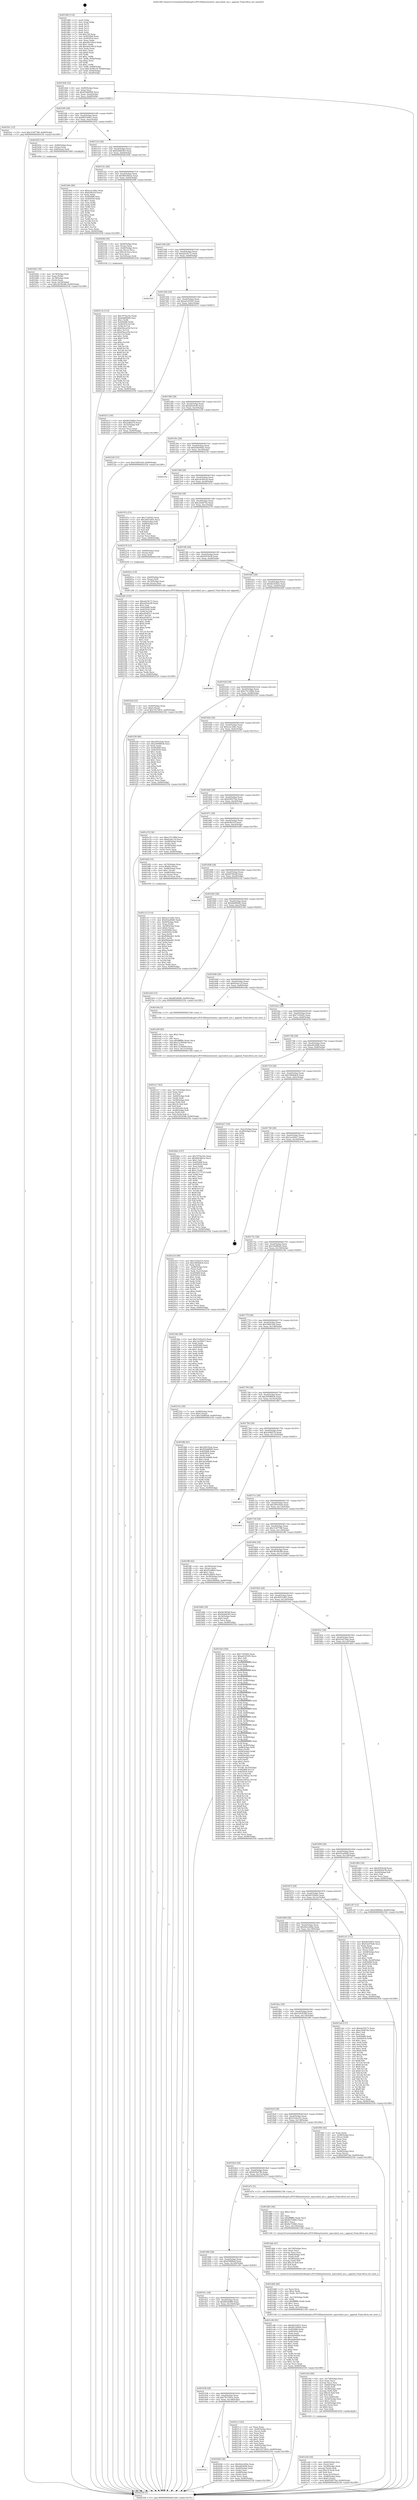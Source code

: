 digraph "0x401460" {
  label = "0x401460 (/mnt/c/Users/mathe/Desktop/tcc/POCII/binaries/extr_mpvsubsd_ass.c_append_Final-ollvm.out::main(0))"
  labelloc = "t"
  node[shape=record]

  Entry [label="",width=0.3,height=0.3,shape=circle,fillcolor=black,style=filled]
  "0x4014d4" [label="{
     0x4014d4 [32]\l
     | [instrs]\l
     &nbsp;&nbsp;0x4014d4 \<+6\>: mov -0x90(%rbp),%eax\l
     &nbsp;&nbsp;0x4014da \<+2\>: mov %eax,%ecx\l
     &nbsp;&nbsp;0x4014dc \<+6\>: sub $0x83b68909,%ecx\l
     &nbsp;&nbsp;0x4014e2 \<+6\>: mov %eax,-0xa4(%rbp)\l
     &nbsp;&nbsp;0x4014e8 \<+6\>: mov %ecx,-0xa8(%rbp)\l
     &nbsp;&nbsp;0x4014ee \<+6\>: je 0000000000401fe1 \<main+0xb81\>\l
  }"]
  "0x401fe1" [label="{
     0x401fe1 [15]\l
     | [instrs]\l
     &nbsp;&nbsp;0x401fe1 \<+10\>: movl $0x310f7788,-0x90(%rbp)\l
     &nbsp;&nbsp;0x401feb \<+5\>: jmp 0000000000402556 \<main+0x10f6\>\l
  }"]
  "0x4014f4" [label="{
     0x4014f4 [28]\l
     | [instrs]\l
     &nbsp;&nbsp;0x4014f4 \<+5\>: jmp 00000000004014f9 \<main+0x99\>\l
     &nbsp;&nbsp;0x4014f9 \<+6\>: mov -0xa4(%rbp),%eax\l
     &nbsp;&nbsp;0x4014ff \<+5\>: sub $0x8b5546b3,%eax\l
     &nbsp;&nbsp;0x401504 \<+6\>: mov %eax,-0xac(%rbp)\l
     &nbsp;&nbsp;0x40150a \<+6\>: je 0000000000401b52 \<main+0x6f2\>\l
  }"]
  Exit [label="",width=0.3,height=0.3,shape=circle,fillcolor=black,style=filled,peripheries=2]
  "0x401b52" [label="{
     0x401b52 [16]\l
     | [instrs]\l
     &nbsp;&nbsp;0x401b52 \<+4\>: mov -0x80(%rbp),%rax\l
     &nbsp;&nbsp;0x401b56 \<+3\>: mov (%rax),%rax\l
     &nbsp;&nbsp;0x401b59 \<+4\>: mov 0x8(%rax),%rdi\l
     &nbsp;&nbsp;0x401b5d \<+5\>: call 0000000000401060 \<atoi@plt\>\l
     | [calls]\l
     &nbsp;&nbsp;0x401060 \{1\} (unknown)\l
  }"]
  "0x401510" [label="{
     0x401510 [28]\l
     | [instrs]\l
     &nbsp;&nbsp;0x401510 \<+5\>: jmp 0000000000401515 \<main+0xb5\>\l
     &nbsp;&nbsp;0x401515 \<+6\>: mov -0xa4(%rbp),%eax\l
     &nbsp;&nbsp;0x40151b \<+5\>: sub $0x92bbf383,%eax\l
     &nbsp;&nbsp;0x401520 \<+6\>: mov %eax,-0xb0(%rbp)\l
     &nbsp;&nbsp;0x401526 \<+6\>: je 0000000000401b9e \<main+0x73e\>\l
  }"]
  "0x402285" [label="{
     0x402285 [155]\l
     | [instrs]\l
     &nbsp;&nbsp;0x402285 \<+5\>: mov $0xab25fc72,%ecx\l
     &nbsp;&nbsp;0x40228a \<+5\>: mov $0xad5e4cf0,%edx\l
     &nbsp;&nbsp;0x40228f \<+3\>: mov $0x1,%sil\l
     &nbsp;&nbsp;0x402292 \<+8\>: mov 0x405068,%r8d\l
     &nbsp;&nbsp;0x40229a \<+8\>: mov 0x405054,%r9d\l
     &nbsp;&nbsp;0x4022a2 \<+3\>: mov %r8d,%r10d\l
     &nbsp;&nbsp;0x4022a5 \<+7\>: sub $0xa45df311,%r10d\l
     &nbsp;&nbsp;0x4022ac \<+4\>: sub $0x1,%r10d\l
     &nbsp;&nbsp;0x4022b0 \<+7\>: add $0xa45df311,%r10d\l
     &nbsp;&nbsp;0x4022b7 \<+4\>: imul %r10d,%r8d\l
     &nbsp;&nbsp;0x4022bb \<+4\>: and $0x1,%r8d\l
     &nbsp;&nbsp;0x4022bf \<+4\>: cmp $0x0,%r8d\l
     &nbsp;&nbsp;0x4022c3 \<+4\>: sete %r11b\l
     &nbsp;&nbsp;0x4022c7 \<+4\>: cmp $0xa,%r9d\l
     &nbsp;&nbsp;0x4022cb \<+3\>: setl %bl\l
     &nbsp;&nbsp;0x4022ce \<+3\>: mov %r11b,%r14b\l
     &nbsp;&nbsp;0x4022d1 \<+4\>: xor $0xff,%r14b\l
     &nbsp;&nbsp;0x4022d5 \<+3\>: mov %bl,%r15b\l
     &nbsp;&nbsp;0x4022d8 \<+4\>: xor $0xff,%r15b\l
     &nbsp;&nbsp;0x4022dc \<+4\>: xor $0x1,%sil\l
     &nbsp;&nbsp;0x4022e0 \<+3\>: mov %r14b,%r12b\l
     &nbsp;&nbsp;0x4022e3 \<+4\>: and $0xff,%r12b\l
     &nbsp;&nbsp;0x4022e7 \<+3\>: and %sil,%r11b\l
     &nbsp;&nbsp;0x4022ea \<+3\>: mov %r15b,%r13b\l
     &nbsp;&nbsp;0x4022ed \<+4\>: and $0xff,%r13b\l
     &nbsp;&nbsp;0x4022f1 \<+3\>: and %sil,%bl\l
     &nbsp;&nbsp;0x4022f4 \<+3\>: or %r11b,%r12b\l
     &nbsp;&nbsp;0x4022f7 \<+3\>: or %bl,%r13b\l
     &nbsp;&nbsp;0x4022fa \<+3\>: xor %r13b,%r12b\l
     &nbsp;&nbsp;0x4022fd \<+3\>: or %r15b,%r14b\l
     &nbsp;&nbsp;0x402300 \<+4\>: xor $0xff,%r14b\l
     &nbsp;&nbsp;0x402304 \<+4\>: or $0x1,%sil\l
     &nbsp;&nbsp;0x402308 \<+3\>: and %sil,%r14b\l
     &nbsp;&nbsp;0x40230b \<+3\>: or %r14b,%r12b\l
     &nbsp;&nbsp;0x40230e \<+4\>: test $0x1,%r12b\l
     &nbsp;&nbsp;0x402312 \<+3\>: cmovne %edx,%ecx\l
     &nbsp;&nbsp;0x402315 \<+6\>: mov %ecx,-0x90(%rbp)\l
     &nbsp;&nbsp;0x40231b \<+5\>: jmp 0000000000402556 \<main+0x10f6\>\l
  }"]
  "0x401b9e" [label="{
     0x401b9e [86]\l
     | [instrs]\l
     &nbsp;&nbsp;0x401b9e \<+5\>: mov $0xecec3d4c,%eax\l
     &nbsp;&nbsp;0x401ba3 \<+5\>: mov $0xfc9b1fcf,%ecx\l
     &nbsp;&nbsp;0x401ba8 \<+2\>: xor %edx,%edx\l
     &nbsp;&nbsp;0x401baa \<+7\>: mov 0x405068,%esi\l
     &nbsp;&nbsp;0x401bb1 \<+7\>: mov 0x405054,%edi\l
     &nbsp;&nbsp;0x401bb8 \<+3\>: sub $0x1,%edx\l
     &nbsp;&nbsp;0x401bbb \<+3\>: mov %esi,%r8d\l
     &nbsp;&nbsp;0x401bbe \<+3\>: add %edx,%r8d\l
     &nbsp;&nbsp;0x401bc1 \<+4\>: imul %r8d,%esi\l
     &nbsp;&nbsp;0x401bc5 \<+3\>: and $0x1,%esi\l
     &nbsp;&nbsp;0x401bc8 \<+3\>: cmp $0x0,%esi\l
     &nbsp;&nbsp;0x401bcb \<+4\>: sete %r9b\l
     &nbsp;&nbsp;0x401bcf \<+3\>: cmp $0xa,%edi\l
     &nbsp;&nbsp;0x401bd2 \<+4\>: setl %r10b\l
     &nbsp;&nbsp;0x401bd6 \<+3\>: mov %r9b,%r11b\l
     &nbsp;&nbsp;0x401bd9 \<+3\>: and %r10b,%r11b\l
     &nbsp;&nbsp;0x401bdc \<+3\>: xor %r10b,%r9b\l
     &nbsp;&nbsp;0x401bdf \<+3\>: or %r9b,%r11b\l
     &nbsp;&nbsp;0x401be2 \<+4\>: test $0x1,%r11b\l
     &nbsp;&nbsp;0x401be6 \<+3\>: cmovne %ecx,%eax\l
     &nbsp;&nbsp;0x401be9 \<+6\>: mov %eax,-0x90(%rbp)\l
     &nbsp;&nbsp;0x401bef \<+5\>: jmp 0000000000402556 \<main+0x10f6\>\l
  }"]
  "0x40152c" [label="{
     0x40152c [28]\l
     | [instrs]\l
     &nbsp;&nbsp;0x40152c \<+5\>: jmp 0000000000401531 \<main+0xd1\>\l
     &nbsp;&nbsp;0x401531 \<+6\>: mov -0xa4(%rbp),%eax\l
     &nbsp;&nbsp;0x401537 \<+5\>: sub $0x9b03bb3e,%eax\l
     &nbsp;&nbsp;0x40153c \<+6\>: mov %eax,-0xb4(%rbp)\l
     &nbsp;&nbsp;0x401542 \<+6\>: je 00000000004020fd \<main+0xc9d\>\l
  }"]
  "0x40211b" [label="{
     0x40211b [153]\l
     | [instrs]\l
     &nbsp;&nbsp;0x40211b \<+5\>: mov $0x7970a35e,%edx\l
     &nbsp;&nbsp;0x402120 \<+5\>: mov $0xfddd69d6,%esi\l
     &nbsp;&nbsp;0x402125 \<+3\>: mov $0x1,%r8b\l
     &nbsp;&nbsp;0x402128 \<+8\>: mov 0x405068,%r9d\l
     &nbsp;&nbsp;0x402130 \<+8\>: mov 0x405054,%r10d\l
     &nbsp;&nbsp;0x402138 \<+3\>: mov %r9d,%r11d\l
     &nbsp;&nbsp;0x40213b \<+7\>: add $0x65bca250,%r11d\l
     &nbsp;&nbsp;0x402142 \<+4\>: sub $0x1,%r11d\l
     &nbsp;&nbsp;0x402146 \<+7\>: sub $0x65bca250,%r11d\l
     &nbsp;&nbsp;0x40214d \<+4\>: imul %r11d,%r9d\l
     &nbsp;&nbsp;0x402151 \<+4\>: and $0x1,%r9d\l
     &nbsp;&nbsp;0x402155 \<+4\>: cmp $0x0,%r9d\l
     &nbsp;&nbsp;0x402159 \<+3\>: sete %bl\l
     &nbsp;&nbsp;0x40215c \<+4\>: cmp $0xa,%r10d\l
     &nbsp;&nbsp;0x402160 \<+4\>: setl %r14b\l
     &nbsp;&nbsp;0x402164 \<+3\>: mov %bl,%r15b\l
     &nbsp;&nbsp;0x402167 \<+4\>: xor $0xff,%r15b\l
     &nbsp;&nbsp;0x40216b \<+3\>: mov %r14b,%r12b\l
     &nbsp;&nbsp;0x40216e \<+4\>: xor $0xff,%r12b\l
     &nbsp;&nbsp;0x402172 \<+4\>: xor $0x1,%r8b\l
     &nbsp;&nbsp;0x402176 \<+3\>: mov %r15b,%r13b\l
     &nbsp;&nbsp;0x402179 \<+4\>: and $0xff,%r13b\l
     &nbsp;&nbsp;0x40217d \<+3\>: and %r8b,%bl\l
     &nbsp;&nbsp;0x402180 \<+3\>: mov %r12b,%al\l
     &nbsp;&nbsp;0x402183 \<+2\>: and $0xff,%al\l
     &nbsp;&nbsp;0x402185 \<+3\>: and %r8b,%r14b\l
     &nbsp;&nbsp;0x402188 \<+3\>: or %bl,%r13b\l
     &nbsp;&nbsp;0x40218b \<+3\>: or %r14b,%al\l
     &nbsp;&nbsp;0x40218e \<+3\>: xor %al,%r13b\l
     &nbsp;&nbsp;0x402191 \<+3\>: or %r12b,%r15b\l
     &nbsp;&nbsp;0x402194 \<+4\>: xor $0xff,%r15b\l
     &nbsp;&nbsp;0x402198 \<+4\>: or $0x1,%r8b\l
     &nbsp;&nbsp;0x40219c \<+3\>: and %r8b,%r15b\l
     &nbsp;&nbsp;0x40219f \<+3\>: or %r15b,%r13b\l
     &nbsp;&nbsp;0x4021a2 \<+4\>: test $0x1,%r13b\l
     &nbsp;&nbsp;0x4021a6 \<+3\>: cmovne %esi,%edx\l
     &nbsp;&nbsp;0x4021a9 \<+6\>: mov %edx,-0x90(%rbp)\l
     &nbsp;&nbsp;0x4021af \<+5\>: jmp 0000000000402556 \<main+0x10f6\>\l
  }"]
  "0x4020fd" [label="{
     0x4020fd [30]\l
     | [instrs]\l
     &nbsp;&nbsp;0x4020fd \<+4\>: mov -0x60(%rbp),%rax\l
     &nbsp;&nbsp;0x402101 \<+3\>: mov (%rax),%rax\l
     &nbsp;&nbsp;0x402104 \<+4\>: mov -0x40(%rbp),%rcx\l
     &nbsp;&nbsp;0x402108 \<+3\>: movslq (%rcx),%rcx\l
     &nbsp;&nbsp;0x40210b \<+4\>: imul $0x18,%rcx,%rcx\l
     &nbsp;&nbsp;0x40210f \<+3\>: add %rcx,%rax\l
     &nbsp;&nbsp;0x402112 \<+4\>: mov 0x10(%rax),%rdi\l
     &nbsp;&nbsp;0x402116 \<+5\>: call 0000000000401030 \<free@plt\>\l
     | [calls]\l
     &nbsp;&nbsp;0x401030 \{1\} (unknown)\l
  }"]
  "0x401548" [label="{
     0x401548 [28]\l
     | [instrs]\l
     &nbsp;&nbsp;0x401548 \<+5\>: jmp 000000000040154d \<main+0xed\>\l
     &nbsp;&nbsp;0x40154d \<+6\>: mov -0xa4(%rbp),%eax\l
     &nbsp;&nbsp;0x401553 \<+5\>: sub $0xab25fc72,%eax\l
     &nbsp;&nbsp;0x401558 \<+6\>: mov %eax,-0xb8(%rbp)\l
     &nbsp;&nbsp;0x40155e \<+6\>: je 0000000000402520 \<main+0x10c0\>\l
  }"]
  "0x401954" [label="{
     0x401954\l
  }", style=dashed]
  "0x402520" [label="{
     0x402520\l
  }", style=dashed]
  "0x401564" [label="{
     0x401564 [28]\l
     | [instrs]\l
     &nbsp;&nbsp;0x401564 \<+5\>: jmp 0000000000401569 \<main+0x109\>\l
     &nbsp;&nbsp;0x401569 \<+6\>: mov -0xa4(%rbp),%eax\l
     &nbsp;&nbsp;0x40156f \<+5\>: sub $0xad1d3505,%eax\l
     &nbsp;&nbsp;0x401574 \<+6\>: mov %eax,-0xbc(%rbp)\l
     &nbsp;&nbsp;0x40157a \<+6\>: je 0000000000401b13 \<main+0x6b3\>\l
  }"]
  "0x402046" [label="{
     0x402046 [36]\l
     | [instrs]\l
     &nbsp;&nbsp;0x402046 \<+5\>: mov $0x4b2e269a,%eax\l
     &nbsp;&nbsp;0x40204b \<+5\>: mov $0xed02698,%ecx\l
     &nbsp;&nbsp;0x402050 \<+4\>: mov -0x40(%rbp),%rdx\l
     &nbsp;&nbsp;0x402054 \<+2\>: mov (%rdx),%esi\l
     &nbsp;&nbsp;0x402056 \<+4\>: mov -0x68(%rbp),%rdx\l
     &nbsp;&nbsp;0x40205a \<+2\>: cmp (%rdx),%esi\l
     &nbsp;&nbsp;0x40205c \<+3\>: cmovl %ecx,%eax\l
     &nbsp;&nbsp;0x40205f \<+6\>: mov %eax,-0x90(%rbp)\l
     &nbsp;&nbsp;0x402065 \<+5\>: jmp 0000000000402556 \<main+0x10f6\>\l
  }"]
  "0x401b13" [label="{
     0x401b13 [30]\l
     | [instrs]\l
     &nbsp;&nbsp;0x401b13 \<+5\>: mov $0x8b5546b3,%eax\l
     &nbsp;&nbsp;0x401b18 \<+5\>: mov $0x2efbf276,%ecx\l
     &nbsp;&nbsp;0x401b1d \<+3\>: mov -0x35(%rbp),%dl\l
     &nbsp;&nbsp;0x401b20 \<+3\>: test $0x1,%dl\l
     &nbsp;&nbsp;0x401b23 \<+3\>: cmovne %ecx,%eax\l
     &nbsp;&nbsp;0x401b26 \<+6\>: mov %eax,-0x90(%rbp)\l
     &nbsp;&nbsp;0x401b2c \<+5\>: jmp 0000000000402556 \<main+0x10f6\>\l
  }"]
  "0x401580" [label="{
     0x401580 [28]\l
     | [instrs]\l
     &nbsp;&nbsp;0x401580 \<+5\>: jmp 0000000000401585 \<main+0x125\>\l
     &nbsp;&nbsp;0x401585 \<+6\>: mov -0xa4(%rbp),%eax\l
     &nbsp;&nbsp;0x40158b \<+5\>: sub $0xad5e4cf0,%eax\l
     &nbsp;&nbsp;0x401590 \<+6\>: mov %eax,-0xc0(%rbp)\l
     &nbsp;&nbsp;0x401596 \<+6\>: je 0000000000402320 \<main+0xec0\>\l
  }"]
  "0x401938" [label="{
     0x401938 [28]\l
     | [instrs]\l
     &nbsp;&nbsp;0x401938 \<+5\>: jmp 000000000040193d \<main+0x4dd\>\l
     &nbsp;&nbsp;0x40193d \<+6\>: mov -0xa4(%rbp),%eax\l
     &nbsp;&nbsp;0x401943 \<+5\>: sub $0x7457463c,%eax\l
     &nbsp;&nbsp;0x401948 \<+6\>: mov %eax,-0x148(%rbp)\l
     &nbsp;&nbsp;0x40194e \<+6\>: je 0000000000402046 \<main+0xbe6\>\l
  }"]
  "0x402320" [label="{
     0x402320 [15]\l
     | [instrs]\l
     &nbsp;&nbsp;0x402320 \<+10\>: movl $0x1bf810e8,-0x90(%rbp)\l
     &nbsp;&nbsp;0x40232a \<+5\>: jmp 0000000000402556 \<main+0x10f6\>\l
  }"]
  "0x40159c" [label="{
     0x40159c [28]\l
     | [instrs]\l
     &nbsp;&nbsp;0x40159c \<+5\>: jmp 00000000004015a1 \<main+0x141\>\l
     &nbsp;&nbsp;0x4015a1 \<+6\>: mov -0xa4(%rbp),%eax\l
     &nbsp;&nbsp;0x4015a7 \<+5\>: sub $0xb58e66d2,%eax\l
     &nbsp;&nbsp;0x4015ac \<+6\>: mov %eax,-0xc4(%rbp)\l
     &nbsp;&nbsp;0x4015b2 \<+6\>: je 000000000040233e \<main+0xede\>\l
  }"]
  "0x4021c3" [label="{
     0x4021c3 [42]\l
     | [instrs]\l
     &nbsp;&nbsp;0x4021c3 \<+2\>: xor %eax,%eax\l
     &nbsp;&nbsp;0x4021c5 \<+4\>: mov -0x40(%rbp),%rcx\l
     &nbsp;&nbsp;0x4021c9 \<+2\>: mov (%rcx),%edx\l
     &nbsp;&nbsp;0x4021cb \<+2\>: mov %eax,%esi\l
     &nbsp;&nbsp;0x4021cd \<+2\>: sub %edx,%esi\l
     &nbsp;&nbsp;0x4021cf \<+2\>: mov %eax,%edx\l
     &nbsp;&nbsp;0x4021d1 \<+3\>: sub $0x1,%edx\l
     &nbsp;&nbsp;0x4021d4 \<+2\>: add %edx,%esi\l
     &nbsp;&nbsp;0x4021d6 \<+2\>: sub %esi,%eax\l
     &nbsp;&nbsp;0x4021d8 \<+4\>: mov -0x40(%rbp),%rcx\l
     &nbsp;&nbsp;0x4021dc \<+2\>: mov %eax,(%rcx)\l
     &nbsp;&nbsp;0x4021de \<+10\>: movl $0x7457463c,-0x90(%rbp)\l
     &nbsp;&nbsp;0x4021e8 \<+5\>: jmp 0000000000402556 \<main+0x10f6\>\l
  }"]
  "0x40233e" [label="{
     0x40233e\l
  }", style=dashed]
  "0x4015b8" [label="{
     0x4015b8 [28]\l
     | [instrs]\l
     &nbsp;&nbsp;0x4015b8 \<+5\>: jmp 00000000004015bd \<main+0x15d\>\l
     &nbsp;&nbsp;0x4015bd \<+6\>: mov -0xa4(%rbp),%eax\l
     &nbsp;&nbsp;0x4015c3 \<+5\>: sub $0xc4c991e9,%eax\l
     &nbsp;&nbsp;0x4015c8 \<+6\>: mov %eax,-0xc8(%rbp)\l
     &nbsp;&nbsp;0x4015ce \<+6\>: je 000000000040197a \<main+0x51a\>\l
  }"]
  "0x40202d" [label="{
     0x40202d [25]\l
     | [instrs]\l
     &nbsp;&nbsp;0x40202d \<+4\>: mov -0x40(%rbp),%rax\l
     &nbsp;&nbsp;0x402031 \<+6\>: movl $0x0,(%rax)\l
     &nbsp;&nbsp;0x402037 \<+10\>: movl $0x7457463c,-0x90(%rbp)\l
     &nbsp;&nbsp;0x402041 \<+5\>: jmp 0000000000402556 \<main+0x10f6\>\l
  }"]
  "0x40197a" [label="{
     0x40197a [53]\l
     | [instrs]\l
     &nbsp;&nbsp;0x40197a \<+5\>: mov $0x71d5b02,%eax\l
     &nbsp;&nbsp;0x40197f \<+5\>: mov $0x3b97a493,%ecx\l
     &nbsp;&nbsp;0x401984 \<+6\>: mov -0x8a(%rbp),%dl\l
     &nbsp;&nbsp;0x40198a \<+7\>: mov -0x89(%rbp),%sil\l
     &nbsp;&nbsp;0x401991 \<+3\>: mov %dl,%dil\l
     &nbsp;&nbsp;0x401994 \<+3\>: and %sil,%dil\l
     &nbsp;&nbsp;0x401997 \<+3\>: xor %sil,%dl\l
     &nbsp;&nbsp;0x40199a \<+3\>: or %dl,%dil\l
     &nbsp;&nbsp;0x40199d \<+4\>: test $0x1,%dil\l
     &nbsp;&nbsp;0x4019a1 \<+3\>: cmovne %ecx,%eax\l
     &nbsp;&nbsp;0x4019a4 \<+6\>: mov %eax,-0x90(%rbp)\l
     &nbsp;&nbsp;0x4019aa \<+5\>: jmp 0000000000402556 \<main+0x10f6\>\l
  }"]
  "0x4015d4" [label="{
     0x4015d4 [28]\l
     | [instrs]\l
     &nbsp;&nbsp;0x4015d4 \<+5\>: jmp 00000000004015d9 \<main+0x179\>\l
     &nbsp;&nbsp;0x4015d9 \<+6\>: mov -0xa4(%rbp),%eax\l
     &nbsp;&nbsp;0x4015df \<+5\>: sub $0xca50674e,%eax\l
     &nbsp;&nbsp;0x4015e4 \<+6\>: mov %eax,-0xcc(%rbp)\l
     &nbsp;&nbsp;0x4015ea \<+6\>: je 0000000000402276 \<main+0xe16\>\l
  }"]
  "0x402556" [label="{
     0x402556 [5]\l
     | [instrs]\l
     &nbsp;&nbsp;0x402556 \<+5\>: jmp 00000000004014d4 \<main+0x74\>\l
  }"]
  "0x401460" [label="{
     0x401460 [116]\l
     | [instrs]\l
     &nbsp;&nbsp;0x401460 \<+1\>: push %rbp\l
     &nbsp;&nbsp;0x401461 \<+3\>: mov %rsp,%rbp\l
     &nbsp;&nbsp;0x401464 \<+2\>: push %r15\l
     &nbsp;&nbsp;0x401466 \<+2\>: push %r14\l
     &nbsp;&nbsp;0x401468 \<+2\>: push %r13\l
     &nbsp;&nbsp;0x40146a \<+2\>: push %r12\l
     &nbsp;&nbsp;0x40146c \<+1\>: push %rbx\l
     &nbsp;&nbsp;0x40146d \<+7\>: sub $0x158,%rsp\l
     &nbsp;&nbsp;0x401474 \<+7\>: mov 0x405068,%eax\l
     &nbsp;&nbsp;0x40147b \<+7\>: mov 0x405054,%ecx\l
     &nbsp;&nbsp;0x401482 \<+2\>: mov %eax,%edx\l
     &nbsp;&nbsp;0x401484 \<+6\>: sub $0xe64140c4,%edx\l
     &nbsp;&nbsp;0x40148a \<+3\>: sub $0x1,%edx\l
     &nbsp;&nbsp;0x40148d \<+6\>: add $0xe64140c4,%edx\l
     &nbsp;&nbsp;0x401493 \<+3\>: imul %edx,%eax\l
     &nbsp;&nbsp;0x401496 \<+3\>: and $0x1,%eax\l
     &nbsp;&nbsp;0x401499 \<+3\>: cmp $0x0,%eax\l
     &nbsp;&nbsp;0x40149c \<+4\>: sete %r8b\l
     &nbsp;&nbsp;0x4014a0 \<+4\>: and $0x1,%r8b\l
     &nbsp;&nbsp;0x4014a4 \<+7\>: mov %r8b,-0x8a(%rbp)\l
     &nbsp;&nbsp;0x4014ab \<+3\>: cmp $0xa,%ecx\l
     &nbsp;&nbsp;0x4014ae \<+4\>: setl %r8b\l
     &nbsp;&nbsp;0x4014b2 \<+4\>: and $0x1,%r8b\l
     &nbsp;&nbsp;0x4014b6 \<+7\>: mov %r8b,-0x89(%rbp)\l
     &nbsp;&nbsp;0x4014bd \<+10\>: movl $0xc4c991e9,-0x90(%rbp)\l
     &nbsp;&nbsp;0x4014c7 \<+6\>: mov %edi,-0x94(%rbp)\l
     &nbsp;&nbsp;0x4014cd \<+7\>: mov %rsi,-0xa0(%rbp)\l
  }"]
  "0x401ec7" [label="{
     0x401ec7 [63]\l
     | [instrs]\l
     &nbsp;&nbsp;0x401ec7 \<+6\>: mov -0x15c(%rbp),%ecx\l
     &nbsp;&nbsp;0x401ecd \<+3\>: imul %eax,%ecx\l
     &nbsp;&nbsp;0x401ed0 \<+3\>: mov %cl,%sil\l
     &nbsp;&nbsp;0x401ed3 \<+4\>: mov -0x60(%rbp),%rdi\l
     &nbsp;&nbsp;0x401ed7 \<+3\>: mov (%rdi),%rdi\l
     &nbsp;&nbsp;0x401eda \<+4\>: mov -0x58(%rbp),%r8\l
     &nbsp;&nbsp;0x401ede \<+3\>: movslq (%r8),%r8\l
     &nbsp;&nbsp;0x401ee1 \<+4\>: imul $0x18,%r8,%r8\l
     &nbsp;&nbsp;0x401ee5 \<+3\>: add %r8,%rdi\l
     &nbsp;&nbsp;0x401ee8 \<+4\>: mov 0x10(%rdi),%rdi\l
     &nbsp;&nbsp;0x401eec \<+4\>: mov -0x48(%rbp),%r8\l
     &nbsp;&nbsp;0x401ef0 \<+3\>: movslq (%r8),%r8\l
     &nbsp;&nbsp;0x401ef3 \<+4\>: mov %sil,(%rdi,%r8,1)\l
     &nbsp;&nbsp;0x401ef7 \<+10\>: movl $0x5263f398,-0x90(%rbp)\l
     &nbsp;&nbsp;0x401f01 \<+5\>: jmp 0000000000402556 \<main+0x10f6\>\l
  }"]
  "0x402276" [label="{
     0x402276 [15]\l
     | [instrs]\l
     &nbsp;&nbsp;0x402276 \<+4\>: mov -0x60(%rbp),%rax\l
     &nbsp;&nbsp;0x40227a \<+3\>: mov (%rax),%rax\l
     &nbsp;&nbsp;0x40227d \<+3\>: mov %rax,%rdi\l
     &nbsp;&nbsp;0x402280 \<+5\>: call 0000000000401030 \<free@plt\>\l
     | [calls]\l
     &nbsp;&nbsp;0x401030 \{1\} (unknown)\l
  }"]
  "0x4015f0" [label="{
     0x4015f0 [28]\l
     | [instrs]\l
     &nbsp;&nbsp;0x4015f0 \<+5\>: jmp 00000000004015f5 \<main+0x195\>\l
     &nbsp;&nbsp;0x4015f5 \<+6\>: mov -0xa4(%rbp),%eax\l
     &nbsp;&nbsp;0x4015fb \<+5\>: sub $0xd5f30c9f,%eax\l
     &nbsp;&nbsp;0x401600 \<+6\>: mov %eax,-0xd0(%rbp)\l
     &nbsp;&nbsp;0x401606 \<+6\>: je 000000000040201a \<main+0xbba\>\l
  }"]
  "0x401e9f" [label="{
     0x401e9f [40]\l
     | [instrs]\l
     &nbsp;&nbsp;0x401e9f \<+5\>: mov $0x2,%ecx\l
     &nbsp;&nbsp;0x401ea4 \<+1\>: cltd\l
     &nbsp;&nbsp;0x401ea5 \<+2\>: idiv %ecx\l
     &nbsp;&nbsp;0x401ea7 \<+6\>: imul $0xfffffffe,%edx,%ecx\l
     &nbsp;&nbsp;0x401ead \<+6\>: add $0xc3238448,%ecx\l
     &nbsp;&nbsp;0x401eb3 \<+3\>: add $0x1,%ecx\l
     &nbsp;&nbsp;0x401eb6 \<+6\>: sub $0xc3238448,%ecx\l
     &nbsp;&nbsp;0x401ebc \<+6\>: mov %ecx,-0x15c(%rbp)\l
     &nbsp;&nbsp;0x401ec2 \<+5\>: call 0000000000401160 \<next_i\>\l
     | [calls]\l
     &nbsp;&nbsp;0x401160 \{1\} (/mnt/c/Users/mathe/Desktop/tcc/POCII/binaries/extr_mpvsubsd_ass.c_append_Final-ollvm.out::next_i)\l
  }"]
  "0x40201a" [label="{
     0x40201a [19]\l
     | [instrs]\l
     &nbsp;&nbsp;0x40201a \<+4\>: mov -0x60(%rbp),%rax\l
     &nbsp;&nbsp;0x40201e \<+3\>: mov (%rax),%rdi\l
     &nbsp;&nbsp;0x402021 \<+4\>: mov -0x70(%rbp),%rax\l
     &nbsp;&nbsp;0x402025 \<+3\>: movsbl (%rax),%esi\l
     &nbsp;&nbsp;0x402028 \<+5\>: call 0000000000401240 \<append\>\l
     | [calls]\l
     &nbsp;&nbsp;0x401240 \{1\} (/mnt/c/Users/mathe/Desktop/tcc/POCII/binaries/extr_mpvsubsd_ass.c_append_Final-ollvm.out::append)\l
  }"]
  "0x40160c" [label="{
     0x40160c [28]\l
     | [instrs]\l
     &nbsp;&nbsp;0x40160c \<+5\>: jmp 0000000000401611 \<main+0x1b1\>\l
     &nbsp;&nbsp;0x401611 \<+6\>: mov -0xa4(%rbp),%eax\l
     &nbsp;&nbsp;0x401617 \<+5\>: sub $0xdb354f22,%eax\l
     &nbsp;&nbsp;0x40161c \<+6\>: mov %eax,-0xd4(%rbp)\l
     &nbsp;&nbsp;0x401622 \<+6\>: je 00000000004024bf \<main+0x105f\>\l
  }"]
  "0x401e44" [label="{
     0x401e44 [50]\l
     | [instrs]\l
     &nbsp;&nbsp;0x401e44 \<+4\>: mov -0x60(%rbp),%rsi\l
     &nbsp;&nbsp;0x401e48 \<+3\>: mov (%rsi),%rsi\l
     &nbsp;&nbsp;0x401e4b \<+4\>: mov -0x58(%rbp),%rdi\l
     &nbsp;&nbsp;0x401e4f \<+3\>: movslq (%rdi),%rdi\l
     &nbsp;&nbsp;0x401e52 \<+4\>: imul $0x18,%rdi,%rdi\l
     &nbsp;&nbsp;0x401e56 \<+3\>: add %rdi,%rsi\l
     &nbsp;&nbsp;0x401e59 \<+4\>: mov %rax,0x10(%rsi)\l
     &nbsp;&nbsp;0x401e5d \<+4\>: mov -0x48(%rbp),%rax\l
     &nbsp;&nbsp;0x401e61 \<+6\>: movl $0x0,(%rax)\l
     &nbsp;&nbsp;0x401e67 \<+10\>: movl $0xf29957bd,-0x90(%rbp)\l
     &nbsp;&nbsp;0x401e71 \<+5\>: jmp 0000000000402556 \<main+0x10f6\>\l
  }"]
  "0x4024bf" [label="{
     0x4024bf\l
  }", style=dashed]
  "0x401628" [label="{
     0x401628 [28]\l
     | [instrs]\l
     &nbsp;&nbsp;0x401628 \<+5\>: jmp 000000000040162d \<main+0x1cd\>\l
     &nbsp;&nbsp;0x40162d \<+6\>: mov -0xa4(%rbp),%eax\l
     &nbsp;&nbsp;0x401633 \<+5\>: sub $0xe741388d,%eax\l
     &nbsp;&nbsp;0x401638 \<+6\>: mov %eax,-0xd8(%rbp)\l
     &nbsp;&nbsp;0x40163e \<+6\>: je 0000000000401f30 \<main+0xad0\>\l
  }"]
  "0x401e02" [label="{
     0x401e02 [66]\l
     | [instrs]\l
     &nbsp;&nbsp;0x401e02 \<+6\>: mov -0x158(%rbp),%ecx\l
     &nbsp;&nbsp;0x401e08 \<+3\>: imul %eax,%ecx\l
     &nbsp;&nbsp;0x401e0b \<+3\>: movslq %ecx,%rsi\l
     &nbsp;&nbsp;0x401e0e \<+4\>: mov -0x60(%rbp),%rdi\l
     &nbsp;&nbsp;0x401e12 \<+3\>: mov (%rdi),%rdi\l
     &nbsp;&nbsp;0x401e15 \<+4\>: mov -0x58(%rbp),%r8\l
     &nbsp;&nbsp;0x401e19 \<+3\>: movslq (%r8),%r8\l
     &nbsp;&nbsp;0x401e1c \<+4\>: imul $0x18,%r8,%r8\l
     &nbsp;&nbsp;0x401e20 \<+3\>: add %r8,%rdi\l
     &nbsp;&nbsp;0x401e23 \<+4\>: mov %rsi,0x8(%rdi)\l
     &nbsp;&nbsp;0x401e27 \<+4\>: mov -0x50(%rbp),%rsi\l
     &nbsp;&nbsp;0x401e2b \<+6\>: movl $0x1,(%rsi)\l
     &nbsp;&nbsp;0x401e31 \<+4\>: mov -0x50(%rbp),%rsi\l
     &nbsp;&nbsp;0x401e35 \<+3\>: movslq (%rsi),%rsi\l
     &nbsp;&nbsp;0x401e38 \<+4\>: shl $0x0,%rsi\l
     &nbsp;&nbsp;0x401e3c \<+3\>: mov %rsi,%rdi\l
     &nbsp;&nbsp;0x401e3f \<+5\>: call 0000000000401050 \<malloc@plt\>\l
     | [calls]\l
     &nbsp;&nbsp;0x401050 \{1\} (unknown)\l
  }"]
  "0x401f30" [label="{
     0x401f30 [86]\l
     | [instrs]\l
     &nbsp;&nbsp;0x401f30 \<+5\>: mov $0x2f9195ab,%eax\l
     &nbsp;&nbsp;0x401f35 \<+5\>: mov $0x20998836,%ecx\l
     &nbsp;&nbsp;0x401f3a \<+2\>: xor %edx,%edx\l
     &nbsp;&nbsp;0x401f3c \<+7\>: mov 0x405068,%esi\l
     &nbsp;&nbsp;0x401f43 \<+7\>: mov 0x405054,%edi\l
     &nbsp;&nbsp;0x401f4a \<+3\>: sub $0x1,%edx\l
     &nbsp;&nbsp;0x401f4d \<+3\>: mov %esi,%r8d\l
     &nbsp;&nbsp;0x401f50 \<+3\>: add %edx,%r8d\l
     &nbsp;&nbsp;0x401f53 \<+4\>: imul %r8d,%esi\l
     &nbsp;&nbsp;0x401f57 \<+3\>: and $0x1,%esi\l
     &nbsp;&nbsp;0x401f5a \<+3\>: cmp $0x0,%esi\l
     &nbsp;&nbsp;0x401f5d \<+4\>: sete %r9b\l
     &nbsp;&nbsp;0x401f61 \<+3\>: cmp $0xa,%edi\l
     &nbsp;&nbsp;0x401f64 \<+4\>: setl %r10b\l
     &nbsp;&nbsp;0x401f68 \<+3\>: mov %r9b,%r11b\l
     &nbsp;&nbsp;0x401f6b \<+3\>: and %r10b,%r11b\l
     &nbsp;&nbsp;0x401f6e \<+3\>: xor %r10b,%r9b\l
     &nbsp;&nbsp;0x401f71 \<+3\>: or %r9b,%r11b\l
     &nbsp;&nbsp;0x401f74 \<+4\>: test $0x1,%r11b\l
     &nbsp;&nbsp;0x401f78 \<+3\>: cmovne %ecx,%eax\l
     &nbsp;&nbsp;0x401f7b \<+6\>: mov %eax,-0x90(%rbp)\l
     &nbsp;&nbsp;0x401f81 \<+5\>: jmp 0000000000402556 \<main+0x10f6\>\l
  }"]
  "0x401644" [label="{
     0x401644 [28]\l
     | [instrs]\l
     &nbsp;&nbsp;0x401644 \<+5\>: jmp 0000000000401649 \<main+0x1e9\>\l
     &nbsp;&nbsp;0x401649 \<+6\>: mov -0xa4(%rbp),%eax\l
     &nbsp;&nbsp;0x40164f \<+5\>: sub $0xecec3d4c,%eax\l
     &nbsp;&nbsp;0x401654 \<+6\>: mov %eax,-0xdc(%rbp)\l
     &nbsp;&nbsp;0x40165a \<+6\>: je 000000000040247e \<main+0x101e\>\l
  }"]
  "0x401dd4" [label="{
     0x401dd4 [46]\l
     | [instrs]\l
     &nbsp;&nbsp;0x401dd4 \<+2\>: xor %ecx,%ecx\l
     &nbsp;&nbsp;0x401dd6 \<+5\>: mov $0x2,%edx\l
     &nbsp;&nbsp;0x401ddb \<+6\>: mov %edx,-0x154(%rbp)\l
     &nbsp;&nbsp;0x401de1 \<+1\>: cltd\l
     &nbsp;&nbsp;0x401de2 \<+7\>: mov -0x154(%rbp),%r9d\l
     &nbsp;&nbsp;0x401de9 \<+3\>: idiv %r9d\l
     &nbsp;&nbsp;0x401dec \<+6\>: imul $0xfffffffe,%edx,%edx\l
     &nbsp;&nbsp;0x401df2 \<+3\>: sub $0x1,%ecx\l
     &nbsp;&nbsp;0x401df5 \<+2\>: sub %ecx,%edx\l
     &nbsp;&nbsp;0x401df7 \<+6\>: mov %edx,-0x158(%rbp)\l
     &nbsp;&nbsp;0x401dfd \<+5\>: call 0000000000401160 \<next_i\>\l
     | [calls]\l
     &nbsp;&nbsp;0x401160 \{1\} (/mnt/c/Users/mathe/Desktop/tcc/POCII/binaries/extr_mpvsubsd_ass.c_append_Final-ollvm.out::next_i)\l
  }"]
  "0x40247e" [label="{
     0x40247e\l
  }", style=dashed]
  "0x401660" [label="{
     0x401660 [28]\l
     | [instrs]\l
     &nbsp;&nbsp;0x401660 \<+5\>: jmp 0000000000401665 \<main+0x205\>\l
     &nbsp;&nbsp;0x401665 \<+6\>: mov -0xa4(%rbp),%eax\l
     &nbsp;&nbsp;0x40166b \<+5\>: sub $0xf29957bd,%eax\l
     &nbsp;&nbsp;0x401670 \<+6\>: mov %eax,-0xe0(%rbp)\l
     &nbsp;&nbsp;0x401676 \<+6\>: je 0000000000401e76 \<main+0xa16\>\l
  }"]
  "0x401dab" [label="{
     0x401dab [41]\l
     | [instrs]\l
     &nbsp;&nbsp;0x401dab \<+6\>: mov -0x150(%rbp),%ecx\l
     &nbsp;&nbsp;0x401db1 \<+3\>: imul %eax,%ecx\l
     &nbsp;&nbsp;0x401db4 \<+3\>: movslq %ecx,%rsi\l
     &nbsp;&nbsp;0x401db7 \<+4\>: mov -0x60(%rbp),%rdi\l
     &nbsp;&nbsp;0x401dbb \<+3\>: mov (%rdi),%rdi\l
     &nbsp;&nbsp;0x401dbe \<+4\>: mov -0x58(%rbp),%r8\l
     &nbsp;&nbsp;0x401dc2 \<+3\>: movslq (%r8),%r8\l
     &nbsp;&nbsp;0x401dc5 \<+4\>: imul $0x18,%r8,%r8\l
     &nbsp;&nbsp;0x401dc9 \<+3\>: add %r8,%rdi\l
     &nbsp;&nbsp;0x401dcc \<+3\>: mov %rsi,(%rdi)\l
     &nbsp;&nbsp;0x401dcf \<+5\>: call 0000000000401160 \<next_i\>\l
     | [calls]\l
     &nbsp;&nbsp;0x401160 \{1\} (/mnt/c/Users/mathe/Desktop/tcc/POCII/binaries/extr_mpvsubsd_ass.c_append_Final-ollvm.out::next_i)\l
  }"]
  "0x401e76" [label="{
     0x401e76 [36]\l
     | [instrs]\l
     &nbsp;&nbsp;0x401e76 \<+5\>: mov $0xe741388d,%eax\l
     &nbsp;&nbsp;0x401e7b \<+5\>: mov $0x62da11d,%ecx\l
     &nbsp;&nbsp;0x401e80 \<+4\>: mov -0x48(%rbp),%rdx\l
     &nbsp;&nbsp;0x401e84 \<+2\>: mov (%rdx),%esi\l
     &nbsp;&nbsp;0x401e86 \<+4\>: mov -0x50(%rbp),%rdx\l
     &nbsp;&nbsp;0x401e8a \<+2\>: cmp (%rdx),%esi\l
     &nbsp;&nbsp;0x401e8c \<+3\>: cmovl %ecx,%eax\l
     &nbsp;&nbsp;0x401e8f \<+6\>: mov %eax,-0x90(%rbp)\l
     &nbsp;&nbsp;0x401e95 \<+5\>: jmp 0000000000402556 \<main+0x10f6\>\l
  }"]
  "0x40167c" [label="{
     0x40167c [28]\l
     | [instrs]\l
     &nbsp;&nbsp;0x40167c \<+5\>: jmp 0000000000401681 \<main+0x221\>\l
     &nbsp;&nbsp;0x401681 \<+6\>: mov -0xa4(%rbp),%eax\l
     &nbsp;&nbsp;0x401687 \<+5\>: sub $0xfc9b1fcf,%eax\l
     &nbsp;&nbsp;0x40168c \<+6\>: mov %eax,-0xe4(%rbp)\l
     &nbsp;&nbsp;0x401692 \<+6\>: je 0000000000401bf4 \<main+0x794\>\l
  }"]
  "0x401d83" [label="{
     0x401d83 [40]\l
     | [instrs]\l
     &nbsp;&nbsp;0x401d83 \<+5\>: mov $0x2,%ecx\l
     &nbsp;&nbsp;0x401d88 \<+1\>: cltd\l
     &nbsp;&nbsp;0x401d89 \<+2\>: idiv %ecx\l
     &nbsp;&nbsp;0x401d8b \<+6\>: imul $0xfffffffe,%edx,%ecx\l
     &nbsp;&nbsp;0x401d91 \<+6\>: sub $0x8a7549b3,%ecx\l
     &nbsp;&nbsp;0x401d97 \<+3\>: add $0x1,%ecx\l
     &nbsp;&nbsp;0x401d9a \<+6\>: add $0x8a7549b3,%ecx\l
     &nbsp;&nbsp;0x401da0 \<+6\>: mov %ecx,-0x150(%rbp)\l
     &nbsp;&nbsp;0x401da6 \<+5\>: call 0000000000401160 \<next_i\>\l
     | [calls]\l
     &nbsp;&nbsp;0x401160 \{1\} (/mnt/c/Users/mathe/Desktop/tcc/POCII/binaries/extr_mpvsubsd_ass.c_append_Final-ollvm.out::next_i)\l
  }"]
  "0x401bf4" [label="{
     0x401bf4 [33]\l
     | [instrs]\l
     &nbsp;&nbsp;0x401bf4 \<+4\>: mov -0x70(%rbp),%rax\l
     &nbsp;&nbsp;0x401bf8 \<+3\>: movb $0x64,(%rax)\l
     &nbsp;&nbsp;0x401bfb \<+4\>: mov -0x68(%rbp),%rax\l
     &nbsp;&nbsp;0x401bff \<+6\>: movl $0x1,(%rax)\l
     &nbsp;&nbsp;0x401c05 \<+4\>: mov -0x68(%rbp),%rax\l
     &nbsp;&nbsp;0x401c09 \<+3\>: movslq (%rax),%rax\l
     &nbsp;&nbsp;0x401c0c \<+4\>: imul $0x18,%rax,%rdi\l
     &nbsp;&nbsp;0x401c10 \<+5\>: call 0000000000401050 \<malloc@plt\>\l
     | [calls]\l
     &nbsp;&nbsp;0x401050 \{1\} (unknown)\l
  }"]
  "0x401698" [label="{
     0x401698 [28]\l
     | [instrs]\l
     &nbsp;&nbsp;0x401698 \<+5\>: jmp 000000000040169d \<main+0x23d\>\l
     &nbsp;&nbsp;0x40169d \<+6\>: mov -0xa4(%rbp),%eax\l
     &nbsp;&nbsp;0x4016a3 \<+5\>: sub $0xfd1983df,%eax\l
     &nbsp;&nbsp;0x4016a8 \<+6\>: mov %eax,-0xe8(%rbp)\l
     &nbsp;&nbsp;0x4016ae \<+6\>: je 000000000040232f \<main+0xecf\>\l
  }"]
  "0x40191c" [label="{
     0x40191c [28]\l
     | [instrs]\l
     &nbsp;&nbsp;0x40191c \<+5\>: jmp 0000000000401921 \<main+0x4c1\>\l
     &nbsp;&nbsp;0x401921 \<+6\>: mov -0xa4(%rbp),%eax\l
     &nbsp;&nbsp;0x401927 \<+5\>: sub $0x685469f0,%eax\l
     &nbsp;&nbsp;0x40192c \<+6\>: mov %eax,-0x144(%rbp)\l
     &nbsp;&nbsp;0x401932 \<+6\>: je 00000000004021c3 \<main+0xd63\>\l
  }"]
  "0x40232f" [label="{
     0x40232f\l
  }", style=dashed]
  "0x4016b4" [label="{
     0x4016b4 [28]\l
     | [instrs]\l
     &nbsp;&nbsp;0x4016b4 \<+5\>: jmp 00000000004016b9 \<main+0x259\>\l
     &nbsp;&nbsp;0x4016b9 \<+6\>: mov -0xa4(%rbp),%eax\l
     &nbsp;&nbsp;0x4016bf \<+5\>: sub $0xfddd69d6,%eax\l
     &nbsp;&nbsp;0x4016c4 \<+6\>: mov %eax,-0xec(%rbp)\l
     &nbsp;&nbsp;0x4016ca \<+6\>: je 00000000004021b4 \<main+0xd54\>\l
  }"]
  "0x401c96" [label="{
     0x401c96 [91]\l
     | [instrs]\l
     &nbsp;&nbsp;0x401c96 \<+5\>: mov $0xdb354f22,%eax\l
     &nbsp;&nbsp;0x401c9b \<+5\>: mov $0x4632840a,%ecx\l
     &nbsp;&nbsp;0x401ca0 \<+7\>: mov 0x405068,%edx\l
     &nbsp;&nbsp;0x401ca7 \<+7\>: mov 0x405054,%esi\l
     &nbsp;&nbsp;0x401cae \<+2\>: mov %edx,%edi\l
     &nbsp;&nbsp;0x401cb0 \<+6\>: sub $0xdaf4d464,%edi\l
     &nbsp;&nbsp;0x401cb6 \<+3\>: sub $0x1,%edi\l
     &nbsp;&nbsp;0x401cb9 \<+6\>: add $0xdaf4d464,%edi\l
     &nbsp;&nbsp;0x401cbf \<+3\>: imul %edi,%edx\l
     &nbsp;&nbsp;0x401cc2 \<+3\>: and $0x1,%edx\l
     &nbsp;&nbsp;0x401cc5 \<+3\>: cmp $0x0,%edx\l
     &nbsp;&nbsp;0x401cc8 \<+4\>: sete %r8b\l
     &nbsp;&nbsp;0x401ccc \<+3\>: cmp $0xa,%esi\l
     &nbsp;&nbsp;0x401ccf \<+4\>: setl %r9b\l
     &nbsp;&nbsp;0x401cd3 \<+3\>: mov %r8b,%r10b\l
     &nbsp;&nbsp;0x401cd6 \<+3\>: and %r9b,%r10b\l
     &nbsp;&nbsp;0x401cd9 \<+3\>: xor %r9b,%r8b\l
     &nbsp;&nbsp;0x401cdc \<+3\>: or %r8b,%r10b\l
     &nbsp;&nbsp;0x401cdf \<+4\>: test $0x1,%r10b\l
     &nbsp;&nbsp;0x401ce3 \<+3\>: cmovne %ecx,%eax\l
     &nbsp;&nbsp;0x401ce6 \<+6\>: mov %eax,-0x90(%rbp)\l
     &nbsp;&nbsp;0x401cec \<+5\>: jmp 0000000000402556 \<main+0x10f6\>\l
  }"]
  "0x4021b4" [label="{
     0x4021b4 [15]\l
     | [instrs]\l
     &nbsp;&nbsp;0x4021b4 \<+10\>: movl $0x685469f0,-0x90(%rbp)\l
     &nbsp;&nbsp;0x4021be \<+5\>: jmp 0000000000402556 \<main+0x10f6\>\l
  }"]
  "0x4016d0" [label="{
     0x4016d0 [28]\l
     | [instrs]\l
     &nbsp;&nbsp;0x4016d0 \<+5\>: jmp 00000000004016d5 \<main+0x275\>\l
     &nbsp;&nbsp;0x4016d5 \<+6\>: mov -0xa4(%rbp),%eax\l
     &nbsp;&nbsp;0x4016db \<+5\>: sub $0x62da11d,%eax\l
     &nbsp;&nbsp;0x4016e0 \<+6\>: mov %eax,-0xf0(%rbp)\l
     &nbsp;&nbsp;0x4016e6 \<+6\>: je 0000000000401e9a \<main+0xa3a\>\l
  }"]
  "0x401900" [label="{
     0x401900 [28]\l
     | [instrs]\l
     &nbsp;&nbsp;0x401900 \<+5\>: jmp 0000000000401905 \<main+0x4a5\>\l
     &nbsp;&nbsp;0x401905 \<+6\>: mov -0xa4(%rbp),%eax\l
     &nbsp;&nbsp;0x40190b \<+5\>: sub $0x65f89fa6,%eax\l
     &nbsp;&nbsp;0x401910 \<+6\>: mov %eax,-0x140(%rbp)\l
     &nbsp;&nbsp;0x401916 \<+6\>: je 0000000000401c96 \<main+0x836\>\l
  }"]
  "0x401e9a" [label="{
     0x401e9a [5]\l
     | [instrs]\l
     &nbsp;&nbsp;0x401e9a \<+5\>: call 0000000000401160 \<next_i\>\l
     | [calls]\l
     &nbsp;&nbsp;0x401160 \{1\} (/mnt/c/Users/mathe/Desktop/tcc/POCII/binaries/extr_mpvsubsd_ass.c_append_Final-ollvm.out::next_i)\l
  }"]
  "0x4016ec" [label="{
     0x4016ec [28]\l
     | [instrs]\l
     &nbsp;&nbsp;0x4016ec \<+5\>: jmp 00000000004016f1 \<main+0x291\>\l
     &nbsp;&nbsp;0x4016f1 \<+6\>: mov -0xa4(%rbp),%eax\l
     &nbsp;&nbsp;0x4016f7 \<+5\>: sub $0x71d5b02,%eax\l
     &nbsp;&nbsp;0x4016fc \<+6\>: mov %eax,-0xf4(%rbp)\l
     &nbsp;&nbsp;0x401702 \<+6\>: je 0000000000402439 \<main+0xfd9\>\l
  }"]
  "0x401d7e" [label="{
     0x401d7e [5]\l
     | [instrs]\l
     &nbsp;&nbsp;0x401d7e \<+5\>: call 0000000000401160 \<next_i\>\l
     | [calls]\l
     &nbsp;&nbsp;0x401160 \{1\} (/mnt/c/Users/mathe/Desktop/tcc/POCII/binaries/extr_mpvsubsd_ass.c_append_Final-ollvm.out::next_i)\l
  }"]
  "0x402439" [label="{
     0x402439\l
  }", style=dashed]
  "0x401708" [label="{
     0x401708 [28]\l
     | [instrs]\l
     &nbsp;&nbsp;0x401708 \<+5\>: jmp 000000000040170d \<main+0x2ad\>\l
     &nbsp;&nbsp;0x40170d \<+6\>: mov -0xa4(%rbp),%eax\l
     &nbsp;&nbsp;0x401713 \<+5\>: sub $0xed02698,%eax\l
     &nbsp;&nbsp;0x401718 \<+6\>: mov %eax,-0xf8(%rbp)\l
     &nbsp;&nbsp;0x40171e \<+6\>: je 000000000040206a \<main+0xc0a\>\l
  }"]
  "0x4018e4" [label="{
     0x4018e4 [28]\l
     | [instrs]\l
     &nbsp;&nbsp;0x4018e4 \<+5\>: jmp 00000000004018e9 \<main+0x489\>\l
     &nbsp;&nbsp;0x4018e9 \<+6\>: mov -0xa4(%rbp),%eax\l
     &nbsp;&nbsp;0x4018ef \<+5\>: sub $0x645b47fb,%eax\l
     &nbsp;&nbsp;0x4018f4 \<+6\>: mov %eax,-0x13c(%rbp)\l
     &nbsp;&nbsp;0x4018fa \<+6\>: je 0000000000401d7e \<main+0x91e\>\l
  }"]
  "0x40206a" [label="{
     0x40206a [147]\l
     | [instrs]\l
     &nbsp;&nbsp;0x40206a \<+5\>: mov $0x7970a35e,%eax\l
     &nbsp;&nbsp;0x40206f \<+5\>: mov $0x9b03bb3e,%ecx\l
     &nbsp;&nbsp;0x402074 \<+2\>: mov $0x1,%dl\l
     &nbsp;&nbsp;0x402076 \<+7\>: mov 0x405068,%esi\l
     &nbsp;&nbsp;0x40207d \<+7\>: mov 0x405054,%edi\l
     &nbsp;&nbsp;0x402084 \<+3\>: mov %esi,%r8d\l
     &nbsp;&nbsp;0x402087 \<+7\>: sub $0x15173723,%r8d\l
     &nbsp;&nbsp;0x40208e \<+4\>: sub $0x1,%r8d\l
     &nbsp;&nbsp;0x402092 \<+7\>: add $0x15173723,%r8d\l
     &nbsp;&nbsp;0x402099 \<+4\>: imul %r8d,%esi\l
     &nbsp;&nbsp;0x40209d \<+3\>: and $0x1,%esi\l
     &nbsp;&nbsp;0x4020a0 \<+3\>: cmp $0x0,%esi\l
     &nbsp;&nbsp;0x4020a3 \<+4\>: sete %r9b\l
     &nbsp;&nbsp;0x4020a7 \<+3\>: cmp $0xa,%edi\l
     &nbsp;&nbsp;0x4020aa \<+4\>: setl %r10b\l
     &nbsp;&nbsp;0x4020ae \<+3\>: mov %r9b,%r11b\l
     &nbsp;&nbsp;0x4020b1 \<+4\>: xor $0xff,%r11b\l
     &nbsp;&nbsp;0x4020b5 \<+3\>: mov %r10b,%bl\l
     &nbsp;&nbsp;0x4020b8 \<+3\>: xor $0xff,%bl\l
     &nbsp;&nbsp;0x4020bb \<+3\>: xor $0x0,%dl\l
     &nbsp;&nbsp;0x4020be \<+3\>: mov %r11b,%r14b\l
     &nbsp;&nbsp;0x4020c1 \<+4\>: and $0x0,%r14b\l
     &nbsp;&nbsp;0x4020c5 \<+3\>: and %dl,%r9b\l
     &nbsp;&nbsp;0x4020c8 \<+3\>: mov %bl,%r15b\l
     &nbsp;&nbsp;0x4020cb \<+4\>: and $0x0,%r15b\l
     &nbsp;&nbsp;0x4020cf \<+3\>: and %dl,%r10b\l
     &nbsp;&nbsp;0x4020d2 \<+3\>: or %r9b,%r14b\l
     &nbsp;&nbsp;0x4020d5 \<+3\>: or %r10b,%r15b\l
     &nbsp;&nbsp;0x4020d8 \<+3\>: xor %r15b,%r14b\l
     &nbsp;&nbsp;0x4020db \<+3\>: or %bl,%r11b\l
     &nbsp;&nbsp;0x4020de \<+4\>: xor $0xff,%r11b\l
     &nbsp;&nbsp;0x4020e2 \<+3\>: or $0x0,%dl\l
     &nbsp;&nbsp;0x4020e5 \<+3\>: and %dl,%r11b\l
     &nbsp;&nbsp;0x4020e8 \<+3\>: or %r11b,%r14b\l
     &nbsp;&nbsp;0x4020eb \<+4\>: test $0x1,%r14b\l
     &nbsp;&nbsp;0x4020ef \<+3\>: cmovne %ecx,%eax\l
     &nbsp;&nbsp;0x4020f2 \<+6\>: mov %eax,-0x90(%rbp)\l
     &nbsp;&nbsp;0x4020f8 \<+5\>: jmp 0000000000402556 \<main+0x10f6\>\l
  }"]
  "0x401724" [label="{
     0x401724 [28]\l
     | [instrs]\l
     &nbsp;&nbsp;0x401724 \<+5\>: jmp 0000000000401729 \<main+0x2c9\>\l
     &nbsp;&nbsp;0x401729 \<+6\>: mov -0xa4(%rbp),%eax\l
     &nbsp;&nbsp;0x40172f \<+5\>: sub $0x1864b6c8,%eax\l
     &nbsp;&nbsp;0x401734 \<+6\>: mov %eax,-0xfc(%rbp)\l
     &nbsp;&nbsp;0x40173a \<+6\>: je 0000000000402427 \<main+0xfc7\>\l
  }"]
  "0x40253e" [label="{
     0x40253e\l
  }", style=dashed]
  "0x402427" [label="{
     0x402427 [18]\l
     | [instrs]\l
     &nbsp;&nbsp;0x402427 \<+3\>: mov -0x2c(%rbp),%eax\l
     &nbsp;&nbsp;0x40242a \<+4\>: lea -0x28(%rbp),%rsp\l
     &nbsp;&nbsp;0x40242e \<+1\>: pop %rbx\l
     &nbsp;&nbsp;0x40242f \<+2\>: pop %r12\l
     &nbsp;&nbsp;0x402431 \<+2\>: pop %r13\l
     &nbsp;&nbsp;0x402433 \<+2\>: pop %r14\l
     &nbsp;&nbsp;0x402435 \<+2\>: pop %r15\l
     &nbsp;&nbsp;0x402437 \<+1\>: pop %rbp\l
     &nbsp;&nbsp;0x402438 \<+1\>: ret\l
  }"]
  "0x401740" [label="{
     0x401740 [28]\l
     | [instrs]\l
     &nbsp;&nbsp;0x401740 \<+5\>: jmp 0000000000401745 \<main+0x2e5\>\l
     &nbsp;&nbsp;0x401745 \<+6\>: mov -0xa4(%rbp),%eax\l
     &nbsp;&nbsp;0x40174b \<+5\>: sub $0x1ac040c7,%eax\l
     &nbsp;&nbsp;0x401750 \<+6\>: mov %eax,-0x100(%rbp)\l
     &nbsp;&nbsp;0x401756 \<+6\>: je 00000000004023c4 \<main+0xf64\>\l
  }"]
  "0x4018c8" [label="{
     0x4018c8 [28]\l
     | [instrs]\l
     &nbsp;&nbsp;0x4018c8 \<+5\>: jmp 00000000004018cd \<main+0x46d\>\l
     &nbsp;&nbsp;0x4018cd \<+6\>: mov -0xa4(%rbp),%eax\l
     &nbsp;&nbsp;0x4018d3 \<+5\>: sub $0x5320a252,%eax\l
     &nbsp;&nbsp;0x4018d8 \<+6\>: mov %eax,-0x138(%rbp)\l
     &nbsp;&nbsp;0x4018de \<+6\>: je 000000000040253e \<main+0x10de\>\l
  }"]
  "0x4023c4" [label="{
     0x4023c4 [99]\l
     | [instrs]\l
     &nbsp;&nbsp;0x4023c4 \<+5\>: mov $0x5320a252,%eax\l
     &nbsp;&nbsp;0x4023c9 \<+5\>: mov $0x1864b6c8,%ecx\l
     &nbsp;&nbsp;0x4023ce \<+2\>: xor %edx,%edx\l
     &nbsp;&nbsp;0x4023d0 \<+7\>: mov -0x88(%rbp),%rsi\l
     &nbsp;&nbsp;0x4023d7 \<+2\>: mov (%rsi),%edi\l
     &nbsp;&nbsp;0x4023d9 \<+3\>: mov %edi,-0x2c(%rbp)\l
     &nbsp;&nbsp;0x4023dc \<+7\>: mov 0x405068,%edi\l
     &nbsp;&nbsp;0x4023e3 \<+8\>: mov 0x405054,%r8d\l
     &nbsp;&nbsp;0x4023eb \<+3\>: sub $0x1,%edx\l
     &nbsp;&nbsp;0x4023ee \<+3\>: mov %edi,%r9d\l
     &nbsp;&nbsp;0x4023f1 \<+3\>: add %edx,%r9d\l
     &nbsp;&nbsp;0x4023f4 \<+4\>: imul %r9d,%edi\l
     &nbsp;&nbsp;0x4023f8 \<+3\>: and $0x1,%edi\l
     &nbsp;&nbsp;0x4023fb \<+3\>: cmp $0x0,%edi\l
     &nbsp;&nbsp;0x4023fe \<+4\>: sete %r10b\l
     &nbsp;&nbsp;0x402402 \<+4\>: cmp $0xa,%r8d\l
     &nbsp;&nbsp;0x402406 \<+4\>: setl %r11b\l
     &nbsp;&nbsp;0x40240a \<+3\>: mov %r10b,%bl\l
     &nbsp;&nbsp;0x40240d \<+3\>: and %r11b,%bl\l
     &nbsp;&nbsp;0x402410 \<+3\>: xor %r11b,%r10b\l
     &nbsp;&nbsp;0x402413 \<+3\>: or %r10b,%bl\l
     &nbsp;&nbsp;0x402416 \<+3\>: test $0x1,%bl\l
     &nbsp;&nbsp;0x402419 \<+3\>: cmovne %ecx,%eax\l
     &nbsp;&nbsp;0x40241c \<+6\>: mov %eax,-0x90(%rbp)\l
     &nbsp;&nbsp;0x402422 \<+5\>: jmp 0000000000402556 \<main+0x10f6\>\l
  }"]
  "0x40175c" [label="{
     0x40175c [28]\l
     | [instrs]\l
     &nbsp;&nbsp;0x40175c \<+5\>: jmp 0000000000401761 \<main+0x301\>\l
     &nbsp;&nbsp;0x401761 \<+6\>: mov -0xa4(%rbp),%eax\l
     &nbsp;&nbsp;0x401767 \<+5\>: sub $0x1bbf80a9,%eax\l
     &nbsp;&nbsp;0x40176c \<+6\>: mov %eax,-0x104(%rbp)\l
     &nbsp;&nbsp;0x401772 \<+6\>: je 000000000040236e \<main+0xf0e\>\l
  }"]
  "0x401f06" [label="{
     0x401f06 [42]\l
     | [instrs]\l
     &nbsp;&nbsp;0x401f06 \<+2\>: xor %eax,%eax\l
     &nbsp;&nbsp;0x401f08 \<+4\>: mov -0x48(%rbp),%rcx\l
     &nbsp;&nbsp;0x401f0c \<+2\>: mov (%rcx),%edx\l
     &nbsp;&nbsp;0x401f0e \<+2\>: mov %eax,%esi\l
     &nbsp;&nbsp;0x401f10 \<+2\>: sub %edx,%esi\l
     &nbsp;&nbsp;0x401f12 \<+2\>: mov %eax,%edx\l
     &nbsp;&nbsp;0x401f14 \<+3\>: sub $0x1,%edx\l
     &nbsp;&nbsp;0x401f17 \<+2\>: add %edx,%esi\l
     &nbsp;&nbsp;0x401f19 \<+2\>: sub %esi,%eax\l
     &nbsp;&nbsp;0x401f1b \<+4\>: mov -0x48(%rbp),%rcx\l
     &nbsp;&nbsp;0x401f1f \<+2\>: mov %eax,(%rcx)\l
     &nbsp;&nbsp;0x401f21 \<+10\>: movl $0xf29957bd,-0x90(%rbp)\l
     &nbsp;&nbsp;0x401f2b \<+5\>: jmp 0000000000402556 \<main+0x10f6\>\l
  }"]
  "0x40236e" [label="{
     0x40236e [86]\l
     | [instrs]\l
     &nbsp;&nbsp;0x40236e \<+5\>: mov $0x5320a252,%eax\l
     &nbsp;&nbsp;0x402373 \<+5\>: mov $0x1ac040c7,%ecx\l
     &nbsp;&nbsp;0x402378 \<+2\>: xor %edx,%edx\l
     &nbsp;&nbsp;0x40237a \<+7\>: mov 0x405068,%esi\l
     &nbsp;&nbsp;0x402381 \<+7\>: mov 0x405054,%edi\l
     &nbsp;&nbsp;0x402388 \<+3\>: sub $0x1,%edx\l
     &nbsp;&nbsp;0x40238b \<+3\>: mov %esi,%r8d\l
     &nbsp;&nbsp;0x40238e \<+3\>: add %edx,%r8d\l
     &nbsp;&nbsp;0x402391 \<+4\>: imul %r8d,%esi\l
     &nbsp;&nbsp;0x402395 \<+3\>: and $0x1,%esi\l
     &nbsp;&nbsp;0x402398 \<+3\>: cmp $0x0,%esi\l
     &nbsp;&nbsp;0x40239b \<+4\>: sete %r9b\l
     &nbsp;&nbsp;0x40239f \<+3\>: cmp $0xa,%edi\l
     &nbsp;&nbsp;0x4023a2 \<+4\>: setl %r10b\l
     &nbsp;&nbsp;0x4023a6 \<+3\>: mov %r9b,%r11b\l
     &nbsp;&nbsp;0x4023a9 \<+3\>: and %r10b,%r11b\l
     &nbsp;&nbsp;0x4023ac \<+3\>: xor %r10b,%r9b\l
     &nbsp;&nbsp;0x4023af \<+3\>: or %r9b,%r11b\l
     &nbsp;&nbsp;0x4023b2 \<+4\>: test $0x1,%r11b\l
     &nbsp;&nbsp;0x4023b6 \<+3\>: cmovne %ecx,%eax\l
     &nbsp;&nbsp;0x4023b9 \<+6\>: mov %eax,-0x90(%rbp)\l
     &nbsp;&nbsp;0x4023bf \<+5\>: jmp 0000000000402556 \<main+0x10f6\>\l
  }"]
  "0x401778" [label="{
     0x401778 [28]\l
     | [instrs]\l
     &nbsp;&nbsp;0x401778 \<+5\>: jmp 000000000040177d \<main+0x31d\>\l
     &nbsp;&nbsp;0x40177d \<+6\>: mov -0xa4(%rbp),%eax\l
     &nbsp;&nbsp;0x401783 \<+5\>: sub $0x1bf810e8,%eax\l
     &nbsp;&nbsp;0x401788 \<+6\>: mov %eax,-0x108(%rbp)\l
     &nbsp;&nbsp;0x40178e \<+6\>: je 0000000000402352 \<main+0xef2\>\l
  }"]
  "0x4018ac" [label="{
     0x4018ac [28]\l
     | [instrs]\l
     &nbsp;&nbsp;0x4018ac \<+5\>: jmp 00000000004018b1 \<main+0x451\>\l
     &nbsp;&nbsp;0x4018b1 \<+6\>: mov -0xa4(%rbp),%eax\l
     &nbsp;&nbsp;0x4018b7 \<+5\>: sub $0x5263f398,%eax\l
     &nbsp;&nbsp;0x4018bc \<+6\>: mov %eax,-0x134(%rbp)\l
     &nbsp;&nbsp;0x4018c2 \<+6\>: je 0000000000401f06 \<main+0xaa6\>\l
  }"]
  "0x402352" [label="{
     0x402352 [28]\l
     | [instrs]\l
     &nbsp;&nbsp;0x402352 \<+7\>: mov -0x88(%rbp),%rax\l
     &nbsp;&nbsp;0x402359 \<+6\>: movl $0x0,(%rax)\l
     &nbsp;&nbsp;0x40235f \<+10\>: movl $0x1bbf80a9,-0x90(%rbp)\l
     &nbsp;&nbsp;0x402369 \<+5\>: jmp 0000000000402556 \<main+0x10f6\>\l
  }"]
  "0x401794" [label="{
     0x401794 [28]\l
     | [instrs]\l
     &nbsp;&nbsp;0x401794 \<+5\>: jmp 0000000000401799 \<main+0x339\>\l
     &nbsp;&nbsp;0x401799 \<+6\>: mov -0xa4(%rbp),%eax\l
     &nbsp;&nbsp;0x40179f \<+5\>: sub $0x20998836,%eax\l
     &nbsp;&nbsp;0x4017a4 \<+6\>: mov %eax,-0x10c(%rbp)\l
     &nbsp;&nbsp;0x4017aa \<+6\>: je 0000000000401f86 \<main+0xb26\>\l
  }"]
  "0x4021ed" [label="{
     0x4021ed [137]\l
     | [instrs]\l
     &nbsp;&nbsp;0x4021ed \<+5\>: mov $0xab25fc72,%eax\l
     &nbsp;&nbsp;0x4021f2 \<+5\>: mov $0xca50674e,%ecx\l
     &nbsp;&nbsp;0x4021f7 \<+2\>: mov $0x1,%dl\l
     &nbsp;&nbsp;0x4021f9 \<+2\>: xor %esi,%esi\l
     &nbsp;&nbsp;0x4021fb \<+7\>: mov 0x405068,%edi\l
     &nbsp;&nbsp;0x402202 \<+8\>: mov 0x405054,%r8d\l
     &nbsp;&nbsp;0x40220a \<+3\>: sub $0x1,%esi\l
     &nbsp;&nbsp;0x40220d \<+3\>: mov %edi,%r9d\l
     &nbsp;&nbsp;0x402210 \<+3\>: add %esi,%r9d\l
     &nbsp;&nbsp;0x402213 \<+4\>: imul %r9d,%edi\l
     &nbsp;&nbsp;0x402217 \<+3\>: and $0x1,%edi\l
     &nbsp;&nbsp;0x40221a \<+3\>: cmp $0x0,%edi\l
     &nbsp;&nbsp;0x40221d \<+4\>: sete %r10b\l
     &nbsp;&nbsp;0x402221 \<+4\>: cmp $0xa,%r8d\l
     &nbsp;&nbsp;0x402225 \<+4\>: setl %r11b\l
     &nbsp;&nbsp;0x402229 \<+3\>: mov %r10b,%bl\l
     &nbsp;&nbsp;0x40222c \<+3\>: xor $0xff,%bl\l
     &nbsp;&nbsp;0x40222f \<+3\>: mov %r11b,%r14b\l
     &nbsp;&nbsp;0x402232 \<+4\>: xor $0xff,%r14b\l
     &nbsp;&nbsp;0x402236 \<+3\>: xor $0x0,%dl\l
     &nbsp;&nbsp;0x402239 \<+3\>: mov %bl,%r15b\l
     &nbsp;&nbsp;0x40223c \<+4\>: and $0x0,%r15b\l
     &nbsp;&nbsp;0x402240 \<+3\>: and %dl,%r10b\l
     &nbsp;&nbsp;0x402243 \<+3\>: mov %r14b,%r12b\l
     &nbsp;&nbsp;0x402246 \<+4\>: and $0x0,%r12b\l
     &nbsp;&nbsp;0x40224a \<+3\>: and %dl,%r11b\l
     &nbsp;&nbsp;0x40224d \<+3\>: or %r10b,%r15b\l
     &nbsp;&nbsp;0x402250 \<+3\>: or %r11b,%r12b\l
     &nbsp;&nbsp;0x402253 \<+3\>: xor %r12b,%r15b\l
     &nbsp;&nbsp;0x402256 \<+3\>: or %r14b,%bl\l
     &nbsp;&nbsp;0x402259 \<+3\>: xor $0xff,%bl\l
     &nbsp;&nbsp;0x40225c \<+3\>: or $0x0,%dl\l
     &nbsp;&nbsp;0x40225f \<+2\>: and %dl,%bl\l
     &nbsp;&nbsp;0x402261 \<+3\>: or %bl,%r15b\l
     &nbsp;&nbsp;0x402264 \<+4\>: test $0x1,%r15b\l
     &nbsp;&nbsp;0x402268 \<+3\>: cmovne %ecx,%eax\l
     &nbsp;&nbsp;0x40226b \<+6\>: mov %eax,-0x90(%rbp)\l
     &nbsp;&nbsp;0x402271 \<+5\>: jmp 0000000000402556 \<main+0x10f6\>\l
  }"]
  "0x401f86" [label="{
     0x401f86 [91]\l
     | [instrs]\l
     &nbsp;&nbsp;0x401f86 \<+5\>: mov $0x2f9195ab,%eax\l
     &nbsp;&nbsp;0x401f8b \<+5\>: mov $0x83b68909,%ecx\l
     &nbsp;&nbsp;0x401f90 \<+7\>: mov 0x405068,%edx\l
     &nbsp;&nbsp;0x401f97 \<+7\>: mov 0x405054,%esi\l
     &nbsp;&nbsp;0x401f9e \<+2\>: mov %edx,%edi\l
     &nbsp;&nbsp;0x401fa0 \<+6\>: add $0x3b3e6b86,%edi\l
     &nbsp;&nbsp;0x401fa6 \<+3\>: sub $0x1,%edi\l
     &nbsp;&nbsp;0x401fa9 \<+6\>: sub $0x3b3e6b86,%edi\l
     &nbsp;&nbsp;0x401faf \<+3\>: imul %edi,%edx\l
     &nbsp;&nbsp;0x401fb2 \<+3\>: and $0x1,%edx\l
     &nbsp;&nbsp;0x401fb5 \<+3\>: cmp $0x0,%edx\l
     &nbsp;&nbsp;0x401fb8 \<+4\>: sete %r8b\l
     &nbsp;&nbsp;0x401fbc \<+3\>: cmp $0xa,%esi\l
     &nbsp;&nbsp;0x401fbf \<+4\>: setl %r9b\l
     &nbsp;&nbsp;0x401fc3 \<+3\>: mov %r8b,%r10b\l
     &nbsp;&nbsp;0x401fc6 \<+3\>: and %r9b,%r10b\l
     &nbsp;&nbsp;0x401fc9 \<+3\>: xor %r9b,%r8b\l
     &nbsp;&nbsp;0x401fcc \<+3\>: or %r8b,%r10b\l
     &nbsp;&nbsp;0x401fcf \<+4\>: test $0x1,%r10b\l
     &nbsp;&nbsp;0x401fd3 \<+3\>: cmovne %ecx,%eax\l
     &nbsp;&nbsp;0x401fd6 \<+6\>: mov %eax,-0x90(%rbp)\l
     &nbsp;&nbsp;0x401fdc \<+5\>: jmp 0000000000402556 \<main+0x10f6\>\l
  }"]
  "0x4017b0" [label="{
     0x4017b0 [28]\l
     | [instrs]\l
     &nbsp;&nbsp;0x4017b0 \<+5\>: jmp 00000000004017b5 \<main+0x355\>\l
     &nbsp;&nbsp;0x4017b5 \<+6\>: mov -0xa4(%rbp),%eax\l
     &nbsp;&nbsp;0x4017bb \<+5\>: sub $0x2efbf276,%eax\l
     &nbsp;&nbsp;0x4017c0 \<+6\>: mov %eax,-0x110(%rbp)\l
     &nbsp;&nbsp;0x4017c6 \<+6\>: je 0000000000401b31 \<main+0x6d1\>\l
  }"]
  "0x401890" [label="{
     0x401890 [28]\l
     | [instrs]\l
     &nbsp;&nbsp;0x401890 \<+5\>: jmp 0000000000401895 \<main+0x435\>\l
     &nbsp;&nbsp;0x401895 \<+6\>: mov -0xa4(%rbp),%eax\l
     &nbsp;&nbsp;0x40189b \<+5\>: sub $0x4b2e269a,%eax\l
     &nbsp;&nbsp;0x4018a0 \<+6\>: mov %eax,-0x130(%rbp)\l
     &nbsp;&nbsp;0x4018a6 \<+6\>: je 00000000004021ed \<main+0xd8d\>\l
  }"]
  "0x401b31" [label="{
     0x401b31\l
  }", style=dashed]
  "0x4017cc" [label="{
     0x4017cc [28]\l
     | [instrs]\l
     &nbsp;&nbsp;0x4017cc \<+5\>: jmp 00000000004017d1 \<main+0x371\>\l
     &nbsp;&nbsp;0x4017d1 \<+6\>: mov -0xa4(%rbp),%eax\l
     &nbsp;&nbsp;0x4017d7 \<+5\>: sub $0x2f9195ab,%eax\l
     &nbsp;&nbsp;0x4017dc \<+6\>: mov %eax,-0x114(%rbp)\l
     &nbsp;&nbsp;0x4017e2 \<+6\>: je 00000000004024e4 \<main+0x1084\>\l
  }"]
  "0x401cf1" [label="{
     0x401cf1 [111]\l
     | [instrs]\l
     &nbsp;&nbsp;0x401cf1 \<+5\>: mov $0xdb354f22,%eax\l
     &nbsp;&nbsp;0x401cf6 \<+5\>: mov $0x43a97beb,%ecx\l
     &nbsp;&nbsp;0x401cfb \<+2\>: xor %edx,%edx\l
     &nbsp;&nbsp;0x401cfd \<+4\>: mov -0x58(%rbp),%rsi\l
     &nbsp;&nbsp;0x401d01 \<+2\>: mov (%rsi),%edi\l
     &nbsp;&nbsp;0x401d03 \<+4\>: mov -0x68(%rbp),%rsi\l
     &nbsp;&nbsp;0x401d07 \<+2\>: cmp (%rsi),%edi\l
     &nbsp;&nbsp;0x401d09 \<+4\>: setl %r8b\l
     &nbsp;&nbsp;0x401d0d \<+4\>: and $0x1,%r8b\l
     &nbsp;&nbsp;0x401d11 \<+4\>: mov %r8b,-0x2d(%rbp)\l
     &nbsp;&nbsp;0x401d15 \<+7\>: mov 0x405068,%edi\l
     &nbsp;&nbsp;0x401d1c \<+8\>: mov 0x405054,%r9d\l
     &nbsp;&nbsp;0x401d24 \<+3\>: sub $0x1,%edx\l
     &nbsp;&nbsp;0x401d27 \<+3\>: mov %edi,%r10d\l
     &nbsp;&nbsp;0x401d2a \<+3\>: add %edx,%r10d\l
     &nbsp;&nbsp;0x401d2d \<+4\>: imul %r10d,%edi\l
     &nbsp;&nbsp;0x401d31 \<+3\>: and $0x1,%edi\l
     &nbsp;&nbsp;0x401d34 \<+3\>: cmp $0x0,%edi\l
     &nbsp;&nbsp;0x401d37 \<+4\>: sete %r8b\l
     &nbsp;&nbsp;0x401d3b \<+4\>: cmp $0xa,%r9d\l
     &nbsp;&nbsp;0x401d3f \<+4\>: setl %r11b\l
     &nbsp;&nbsp;0x401d43 \<+3\>: mov %r8b,%bl\l
     &nbsp;&nbsp;0x401d46 \<+3\>: and %r11b,%bl\l
     &nbsp;&nbsp;0x401d49 \<+3\>: xor %r11b,%r8b\l
     &nbsp;&nbsp;0x401d4c \<+3\>: or %r8b,%bl\l
     &nbsp;&nbsp;0x401d4f \<+3\>: test $0x1,%bl\l
     &nbsp;&nbsp;0x401d52 \<+3\>: cmovne %ecx,%eax\l
     &nbsp;&nbsp;0x401d55 \<+6\>: mov %eax,-0x90(%rbp)\l
     &nbsp;&nbsp;0x401d5b \<+5\>: jmp 0000000000402556 \<main+0x10f6\>\l
  }"]
  "0x4024e4" [label="{
     0x4024e4\l
  }", style=dashed]
  "0x4017e8" [label="{
     0x4017e8 [28]\l
     | [instrs]\l
     &nbsp;&nbsp;0x4017e8 \<+5\>: jmp 00000000004017ed \<main+0x38d\>\l
     &nbsp;&nbsp;0x4017ed \<+6\>: mov -0xa4(%rbp),%eax\l
     &nbsp;&nbsp;0x4017f3 \<+5\>: sub $0x310f7788,%eax\l
     &nbsp;&nbsp;0x4017f8 \<+6\>: mov %eax,-0x118(%rbp)\l
     &nbsp;&nbsp;0x4017fe \<+6\>: je 0000000000401ff0 \<main+0xb90\>\l
  }"]
  "0x401874" [label="{
     0x401874 [28]\l
     | [instrs]\l
     &nbsp;&nbsp;0x401874 \<+5\>: jmp 0000000000401879 \<main+0x419\>\l
     &nbsp;&nbsp;0x401879 \<+6\>: mov -0xa4(%rbp),%eax\l
     &nbsp;&nbsp;0x40187f \<+5\>: sub $0x4632840a,%eax\l
     &nbsp;&nbsp;0x401884 \<+6\>: mov %eax,-0x12c(%rbp)\l
     &nbsp;&nbsp;0x40188a \<+6\>: je 0000000000401cf1 \<main+0x891\>\l
  }"]
  "0x401ff0" [label="{
     0x401ff0 [42]\l
     | [instrs]\l
     &nbsp;&nbsp;0x401ff0 \<+4\>: mov -0x58(%rbp),%rax\l
     &nbsp;&nbsp;0x401ff4 \<+2\>: mov (%rax),%ecx\l
     &nbsp;&nbsp;0x401ff6 \<+6\>: add $0x91a88b5,%ecx\l
     &nbsp;&nbsp;0x401ffc \<+3\>: add $0x1,%ecx\l
     &nbsp;&nbsp;0x401fff \<+6\>: sub $0x91a88b5,%ecx\l
     &nbsp;&nbsp;0x402005 \<+4\>: mov -0x58(%rbp),%rax\l
     &nbsp;&nbsp;0x402009 \<+2\>: mov %ecx,(%rax)\l
     &nbsp;&nbsp;0x40200b \<+10\>: movl $0x65f89fa6,-0x90(%rbp)\l
     &nbsp;&nbsp;0x402015 \<+5\>: jmp 0000000000402556 \<main+0x10f6\>\l
  }"]
  "0x401804" [label="{
     0x401804 [28]\l
     | [instrs]\l
     &nbsp;&nbsp;0x401804 \<+5\>: jmp 0000000000401809 \<main+0x3a9\>\l
     &nbsp;&nbsp;0x401809 \<+6\>: mov -0xa4(%rbp),%eax\l
     &nbsp;&nbsp;0x40180f \<+5\>: sub $0x3819b386,%eax\l
     &nbsp;&nbsp;0x401814 \<+6\>: mov %eax,-0x11c(%rbp)\l
     &nbsp;&nbsp;0x40181a \<+6\>: je 0000000000401b80 \<main+0x720\>\l
  }"]
  "0x401c87" [label="{
     0x401c87 [15]\l
     | [instrs]\l
     &nbsp;&nbsp;0x401c87 \<+10\>: movl $0x65f89fa6,-0x90(%rbp)\l
     &nbsp;&nbsp;0x401c91 \<+5\>: jmp 0000000000402556 \<main+0x10f6\>\l
  }"]
  "0x401b80" [label="{
     0x401b80 [30]\l
     | [instrs]\l
     &nbsp;&nbsp;0x401b80 \<+5\>: mov $0xfd1983df,%eax\l
     &nbsp;&nbsp;0x401b85 \<+5\>: mov $0x92bbf383,%ecx\l
     &nbsp;&nbsp;0x401b8a \<+3\>: mov -0x34(%rbp),%edx\l
     &nbsp;&nbsp;0x401b8d \<+3\>: cmp $0x0,%edx\l
     &nbsp;&nbsp;0x401b90 \<+3\>: cmove %ecx,%eax\l
     &nbsp;&nbsp;0x401b93 \<+6\>: mov %eax,-0x90(%rbp)\l
     &nbsp;&nbsp;0x401b99 \<+5\>: jmp 0000000000402556 \<main+0x10f6\>\l
  }"]
  "0x401820" [label="{
     0x401820 [28]\l
     | [instrs]\l
     &nbsp;&nbsp;0x401820 \<+5\>: jmp 0000000000401825 \<main+0x3c5\>\l
     &nbsp;&nbsp;0x401825 \<+6\>: mov -0xa4(%rbp),%eax\l
     &nbsp;&nbsp;0x40182b \<+5\>: sub $0x3b97a493,%eax\l
     &nbsp;&nbsp;0x401830 \<+6\>: mov %eax,-0x120(%rbp)\l
     &nbsp;&nbsp;0x401836 \<+6\>: je 00000000004019af \<main+0x54f\>\l
  }"]
  "0x401858" [label="{
     0x401858 [28]\l
     | [instrs]\l
     &nbsp;&nbsp;0x401858 \<+5\>: jmp 000000000040185d \<main+0x3fd\>\l
     &nbsp;&nbsp;0x40185d \<+6\>: mov -0xa4(%rbp),%eax\l
     &nbsp;&nbsp;0x401863 \<+5\>: sub $0x45ea90d0,%eax\l
     &nbsp;&nbsp;0x401868 \<+6\>: mov %eax,-0x128(%rbp)\l
     &nbsp;&nbsp;0x40186e \<+6\>: je 0000000000401c87 \<main+0x827\>\l
  }"]
  "0x4019af" [label="{
     0x4019af [356]\l
     | [instrs]\l
     &nbsp;&nbsp;0x4019af \<+5\>: mov $0x71d5b02,%eax\l
     &nbsp;&nbsp;0x4019b4 \<+5\>: mov $0xad1d3505,%ecx\l
     &nbsp;&nbsp;0x4019b9 \<+2\>: mov $0x1,%dl\l
     &nbsp;&nbsp;0x4019bb \<+3\>: mov %rsp,%rsi\l
     &nbsp;&nbsp;0x4019be \<+4\>: add $0xfffffffffffffff0,%rsi\l
     &nbsp;&nbsp;0x4019c2 \<+3\>: mov %rsi,%rsp\l
     &nbsp;&nbsp;0x4019c5 \<+7\>: mov %rsi,-0x88(%rbp)\l
     &nbsp;&nbsp;0x4019cc \<+3\>: mov %rsp,%rsi\l
     &nbsp;&nbsp;0x4019cf \<+4\>: add $0xfffffffffffffff0,%rsi\l
     &nbsp;&nbsp;0x4019d3 \<+3\>: mov %rsi,%rsp\l
     &nbsp;&nbsp;0x4019d6 \<+3\>: mov %rsp,%rdi\l
     &nbsp;&nbsp;0x4019d9 \<+4\>: add $0xfffffffffffffff0,%rdi\l
     &nbsp;&nbsp;0x4019dd \<+3\>: mov %rdi,%rsp\l
     &nbsp;&nbsp;0x4019e0 \<+4\>: mov %rdi,-0x80(%rbp)\l
     &nbsp;&nbsp;0x4019e4 \<+3\>: mov %rsp,%rdi\l
     &nbsp;&nbsp;0x4019e7 \<+4\>: add $0xfffffffffffffff0,%rdi\l
     &nbsp;&nbsp;0x4019eb \<+3\>: mov %rdi,%rsp\l
     &nbsp;&nbsp;0x4019ee \<+4\>: mov %rdi,-0x78(%rbp)\l
     &nbsp;&nbsp;0x4019f2 \<+3\>: mov %rsp,%rdi\l
     &nbsp;&nbsp;0x4019f5 \<+4\>: add $0xfffffffffffffff0,%rdi\l
     &nbsp;&nbsp;0x4019f9 \<+3\>: mov %rdi,%rsp\l
     &nbsp;&nbsp;0x4019fc \<+4\>: mov %rdi,-0x70(%rbp)\l
     &nbsp;&nbsp;0x401a00 \<+3\>: mov %rsp,%rdi\l
     &nbsp;&nbsp;0x401a03 \<+4\>: add $0xfffffffffffffff0,%rdi\l
     &nbsp;&nbsp;0x401a07 \<+3\>: mov %rdi,%rsp\l
     &nbsp;&nbsp;0x401a0a \<+4\>: mov %rdi,-0x68(%rbp)\l
     &nbsp;&nbsp;0x401a0e \<+3\>: mov %rsp,%rdi\l
     &nbsp;&nbsp;0x401a11 \<+4\>: add $0xfffffffffffffff0,%rdi\l
     &nbsp;&nbsp;0x401a15 \<+3\>: mov %rdi,%rsp\l
     &nbsp;&nbsp;0x401a18 \<+4\>: mov %rdi,-0x60(%rbp)\l
     &nbsp;&nbsp;0x401a1c \<+3\>: mov %rsp,%rdi\l
     &nbsp;&nbsp;0x401a1f \<+4\>: add $0xfffffffffffffff0,%rdi\l
     &nbsp;&nbsp;0x401a23 \<+3\>: mov %rdi,%rsp\l
     &nbsp;&nbsp;0x401a26 \<+4\>: mov %rdi,-0x58(%rbp)\l
     &nbsp;&nbsp;0x401a2a \<+3\>: mov %rsp,%rdi\l
     &nbsp;&nbsp;0x401a2d \<+4\>: add $0xfffffffffffffff0,%rdi\l
     &nbsp;&nbsp;0x401a31 \<+3\>: mov %rdi,%rsp\l
     &nbsp;&nbsp;0x401a34 \<+4\>: mov %rdi,-0x50(%rbp)\l
     &nbsp;&nbsp;0x401a38 \<+3\>: mov %rsp,%rdi\l
     &nbsp;&nbsp;0x401a3b \<+4\>: add $0xfffffffffffffff0,%rdi\l
     &nbsp;&nbsp;0x401a3f \<+3\>: mov %rdi,%rsp\l
     &nbsp;&nbsp;0x401a42 \<+4\>: mov %rdi,-0x48(%rbp)\l
     &nbsp;&nbsp;0x401a46 \<+3\>: mov %rsp,%rdi\l
     &nbsp;&nbsp;0x401a49 \<+4\>: add $0xfffffffffffffff0,%rdi\l
     &nbsp;&nbsp;0x401a4d \<+3\>: mov %rdi,%rsp\l
     &nbsp;&nbsp;0x401a50 \<+4\>: mov %rdi,-0x40(%rbp)\l
     &nbsp;&nbsp;0x401a54 \<+7\>: mov -0x88(%rbp),%rdi\l
     &nbsp;&nbsp;0x401a5b \<+6\>: movl $0x0,(%rdi)\l
     &nbsp;&nbsp;0x401a61 \<+7\>: mov -0x94(%rbp),%r8d\l
     &nbsp;&nbsp;0x401a68 \<+3\>: mov %r8d,(%rsi)\l
     &nbsp;&nbsp;0x401a6b \<+4\>: mov -0x80(%rbp),%rdi\l
     &nbsp;&nbsp;0x401a6f \<+7\>: mov -0xa0(%rbp),%r9\l
     &nbsp;&nbsp;0x401a76 \<+3\>: mov %r9,(%rdi)\l
     &nbsp;&nbsp;0x401a79 \<+3\>: cmpl $0x2,(%rsi)\l
     &nbsp;&nbsp;0x401a7c \<+4\>: setne %r10b\l
     &nbsp;&nbsp;0x401a80 \<+4\>: and $0x1,%r10b\l
     &nbsp;&nbsp;0x401a84 \<+4\>: mov %r10b,-0x35(%rbp)\l
     &nbsp;&nbsp;0x401a88 \<+8\>: mov 0x405068,%r11d\l
     &nbsp;&nbsp;0x401a90 \<+7\>: mov 0x405054,%ebx\l
     &nbsp;&nbsp;0x401a97 \<+3\>: mov %r11d,%r14d\l
     &nbsp;&nbsp;0x401a9a \<+7\>: add $0xde1995ac,%r14d\l
     &nbsp;&nbsp;0x401aa1 \<+4\>: sub $0x1,%r14d\l
     &nbsp;&nbsp;0x401aa5 \<+7\>: sub $0xde1995ac,%r14d\l
     &nbsp;&nbsp;0x401aac \<+4\>: imul %r14d,%r11d\l
     &nbsp;&nbsp;0x401ab0 \<+4\>: and $0x1,%r11d\l
     &nbsp;&nbsp;0x401ab4 \<+4\>: cmp $0x0,%r11d\l
     &nbsp;&nbsp;0x401ab8 \<+4\>: sete %r10b\l
     &nbsp;&nbsp;0x401abc \<+3\>: cmp $0xa,%ebx\l
     &nbsp;&nbsp;0x401abf \<+4\>: setl %r15b\l
     &nbsp;&nbsp;0x401ac3 \<+3\>: mov %r10b,%r12b\l
     &nbsp;&nbsp;0x401ac6 \<+4\>: xor $0xff,%r12b\l
     &nbsp;&nbsp;0x401aca \<+3\>: mov %r15b,%r13b\l
     &nbsp;&nbsp;0x401acd \<+4\>: xor $0xff,%r13b\l
     &nbsp;&nbsp;0x401ad1 \<+3\>: xor $0x1,%dl\l
     &nbsp;&nbsp;0x401ad4 \<+3\>: mov %r12b,%sil\l
     &nbsp;&nbsp;0x401ad7 \<+4\>: and $0xff,%sil\l
     &nbsp;&nbsp;0x401adb \<+3\>: and %dl,%r10b\l
     &nbsp;&nbsp;0x401ade \<+3\>: mov %r13b,%dil\l
     &nbsp;&nbsp;0x401ae1 \<+4\>: and $0xff,%dil\l
     &nbsp;&nbsp;0x401ae5 \<+3\>: and %dl,%r15b\l
     &nbsp;&nbsp;0x401ae8 \<+3\>: or %r10b,%sil\l
     &nbsp;&nbsp;0x401aeb \<+3\>: or %r15b,%dil\l
     &nbsp;&nbsp;0x401aee \<+3\>: xor %dil,%sil\l
     &nbsp;&nbsp;0x401af1 \<+3\>: or %r13b,%r12b\l
     &nbsp;&nbsp;0x401af4 \<+4\>: xor $0xff,%r12b\l
     &nbsp;&nbsp;0x401af8 \<+3\>: or $0x1,%dl\l
     &nbsp;&nbsp;0x401afb \<+3\>: and %dl,%r12b\l
     &nbsp;&nbsp;0x401afe \<+3\>: or %r12b,%sil\l
     &nbsp;&nbsp;0x401b01 \<+4\>: test $0x1,%sil\l
     &nbsp;&nbsp;0x401b05 \<+3\>: cmovne %ecx,%eax\l
     &nbsp;&nbsp;0x401b08 \<+6\>: mov %eax,-0x90(%rbp)\l
     &nbsp;&nbsp;0x401b0e \<+5\>: jmp 0000000000402556 \<main+0x10f6\>\l
  }"]
  "0x40183c" [label="{
     0x40183c [28]\l
     | [instrs]\l
     &nbsp;&nbsp;0x40183c \<+5\>: jmp 0000000000401841 \<main+0x3e1\>\l
     &nbsp;&nbsp;0x401841 \<+6\>: mov -0xa4(%rbp),%eax\l
     &nbsp;&nbsp;0x401847 \<+5\>: sub $0x43a97beb,%eax\l
     &nbsp;&nbsp;0x40184c \<+6\>: mov %eax,-0x124(%rbp)\l
     &nbsp;&nbsp;0x401852 \<+6\>: je 0000000000401d60 \<main+0x900\>\l
  }"]
  "0x401d60" [label="{
     0x401d60 [30]\l
     | [instrs]\l
     &nbsp;&nbsp;0x401d60 \<+5\>: mov $0xd5f30c9f,%eax\l
     &nbsp;&nbsp;0x401d65 \<+5\>: mov $0x645b47fb,%ecx\l
     &nbsp;&nbsp;0x401d6a \<+3\>: mov -0x2d(%rbp),%dl\l
     &nbsp;&nbsp;0x401d6d \<+3\>: test $0x1,%dl\l
     &nbsp;&nbsp;0x401d70 \<+3\>: cmovne %ecx,%eax\l
     &nbsp;&nbsp;0x401d73 \<+6\>: mov %eax,-0x90(%rbp)\l
     &nbsp;&nbsp;0x401d79 \<+5\>: jmp 0000000000402556 \<main+0x10f6\>\l
  }"]
  "0x401b62" [label="{
     0x401b62 [30]\l
     | [instrs]\l
     &nbsp;&nbsp;0x401b62 \<+4\>: mov -0x78(%rbp),%rdi\l
     &nbsp;&nbsp;0x401b66 \<+2\>: mov %eax,(%rdi)\l
     &nbsp;&nbsp;0x401b68 \<+4\>: mov -0x78(%rbp),%rdi\l
     &nbsp;&nbsp;0x401b6c \<+2\>: mov (%rdi),%eax\l
     &nbsp;&nbsp;0x401b6e \<+3\>: mov %eax,-0x34(%rbp)\l
     &nbsp;&nbsp;0x401b71 \<+10\>: movl $0x3819b386,-0x90(%rbp)\l
     &nbsp;&nbsp;0x401b7b \<+5\>: jmp 0000000000402556 \<main+0x10f6\>\l
  }"]
  "0x401c15" [label="{
     0x401c15 [114]\l
     | [instrs]\l
     &nbsp;&nbsp;0x401c15 \<+5\>: mov $0xecec3d4c,%ecx\l
     &nbsp;&nbsp;0x401c1a \<+5\>: mov $0x45ea90d0,%edx\l
     &nbsp;&nbsp;0x401c1f \<+4\>: mov -0x60(%rbp),%rdi\l
     &nbsp;&nbsp;0x401c23 \<+3\>: mov %rax,(%rdi)\l
     &nbsp;&nbsp;0x401c26 \<+4\>: mov -0x58(%rbp),%rax\l
     &nbsp;&nbsp;0x401c2a \<+6\>: movl $0x0,(%rax)\l
     &nbsp;&nbsp;0x401c30 \<+7\>: mov 0x405068,%esi\l
     &nbsp;&nbsp;0x401c37 \<+8\>: mov 0x405054,%r8d\l
     &nbsp;&nbsp;0x401c3f \<+3\>: mov %esi,%r9d\l
     &nbsp;&nbsp;0x401c42 \<+7\>: sub $0xf09dedd1,%r9d\l
     &nbsp;&nbsp;0x401c49 \<+4\>: sub $0x1,%r9d\l
     &nbsp;&nbsp;0x401c4d \<+7\>: add $0xf09dedd1,%r9d\l
     &nbsp;&nbsp;0x401c54 \<+4\>: imul %r9d,%esi\l
     &nbsp;&nbsp;0x401c58 \<+3\>: and $0x1,%esi\l
     &nbsp;&nbsp;0x401c5b \<+3\>: cmp $0x0,%esi\l
     &nbsp;&nbsp;0x401c5e \<+4\>: sete %r10b\l
     &nbsp;&nbsp;0x401c62 \<+4\>: cmp $0xa,%r8d\l
     &nbsp;&nbsp;0x401c66 \<+4\>: setl %r11b\l
     &nbsp;&nbsp;0x401c6a \<+3\>: mov %r10b,%bl\l
     &nbsp;&nbsp;0x401c6d \<+3\>: and %r11b,%bl\l
     &nbsp;&nbsp;0x401c70 \<+3\>: xor %r11b,%r10b\l
     &nbsp;&nbsp;0x401c73 \<+3\>: or %r10b,%bl\l
     &nbsp;&nbsp;0x401c76 \<+3\>: test $0x1,%bl\l
     &nbsp;&nbsp;0x401c79 \<+3\>: cmovne %edx,%ecx\l
     &nbsp;&nbsp;0x401c7c \<+6\>: mov %ecx,-0x90(%rbp)\l
     &nbsp;&nbsp;0x401c82 \<+5\>: jmp 0000000000402556 \<main+0x10f6\>\l
  }"]
  Entry -> "0x401460" [label=" 1"]
  "0x4014d4" -> "0x401fe1" [label=" 1"]
  "0x4014d4" -> "0x4014f4" [label=" 36"]
  "0x402427" -> Exit [label=" 1"]
  "0x4014f4" -> "0x401b52" [label=" 1"]
  "0x4014f4" -> "0x401510" [label=" 35"]
  "0x4023c4" -> "0x402556" [label=" 1"]
  "0x401510" -> "0x401b9e" [label=" 1"]
  "0x401510" -> "0x40152c" [label=" 34"]
  "0x40236e" -> "0x402556" [label=" 1"]
  "0x40152c" -> "0x4020fd" [label=" 1"]
  "0x40152c" -> "0x401548" [label=" 33"]
  "0x402352" -> "0x402556" [label=" 1"]
  "0x401548" -> "0x402520" [label=" 0"]
  "0x401548" -> "0x401564" [label=" 33"]
  "0x402320" -> "0x402556" [label=" 1"]
  "0x401564" -> "0x401b13" [label=" 1"]
  "0x401564" -> "0x401580" [label=" 32"]
  "0x402285" -> "0x402556" [label=" 1"]
  "0x401580" -> "0x402320" [label=" 1"]
  "0x401580" -> "0x40159c" [label=" 31"]
  "0x4021ed" -> "0x402556" [label=" 1"]
  "0x40159c" -> "0x40233e" [label=" 0"]
  "0x40159c" -> "0x4015b8" [label=" 31"]
  "0x4021c3" -> "0x402556" [label=" 1"]
  "0x4015b8" -> "0x40197a" [label=" 1"]
  "0x4015b8" -> "0x4015d4" [label=" 30"]
  "0x40197a" -> "0x402556" [label=" 1"]
  "0x401460" -> "0x4014d4" [label=" 1"]
  "0x402556" -> "0x4014d4" [label=" 36"]
  "0x40211b" -> "0x402556" [label=" 1"]
  "0x4015d4" -> "0x402276" [label=" 1"]
  "0x4015d4" -> "0x4015f0" [label=" 29"]
  "0x4020fd" -> "0x40211b" [label=" 1"]
  "0x4015f0" -> "0x40201a" [label=" 1"]
  "0x4015f0" -> "0x40160c" [label=" 28"]
  "0x40206a" -> "0x402556" [label=" 1"]
  "0x40160c" -> "0x4024bf" [label=" 0"]
  "0x40160c" -> "0x401628" [label=" 28"]
  "0x402046" -> "0x402556" [label=" 2"]
  "0x401628" -> "0x401f30" [label=" 1"]
  "0x401628" -> "0x401644" [label=" 27"]
  "0x401938" -> "0x401954" [label=" 0"]
  "0x401644" -> "0x40247e" [label=" 0"]
  "0x401644" -> "0x401660" [label=" 27"]
  "0x401938" -> "0x402046" [label=" 2"]
  "0x401660" -> "0x401e76" [label=" 2"]
  "0x401660" -> "0x40167c" [label=" 25"]
  "0x402276" -> "0x402285" [label=" 1"]
  "0x40167c" -> "0x401bf4" [label=" 1"]
  "0x40167c" -> "0x401698" [label=" 24"]
  "0x40191c" -> "0x401938" [label=" 2"]
  "0x401698" -> "0x40232f" [label=" 0"]
  "0x401698" -> "0x4016b4" [label=" 24"]
  "0x40191c" -> "0x4021c3" [label=" 1"]
  "0x4016b4" -> "0x4021b4" [label=" 1"]
  "0x4016b4" -> "0x4016d0" [label=" 23"]
  "0x4021b4" -> "0x402556" [label=" 1"]
  "0x4016d0" -> "0x401e9a" [label=" 1"]
  "0x4016d0" -> "0x4016ec" [label=" 22"]
  "0x40201a" -> "0x40202d" [label=" 1"]
  "0x4016ec" -> "0x402439" [label=" 0"]
  "0x4016ec" -> "0x401708" [label=" 22"]
  "0x401ff0" -> "0x402556" [label=" 1"]
  "0x401708" -> "0x40206a" [label=" 1"]
  "0x401708" -> "0x401724" [label=" 21"]
  "0x401f86" -> "0x402556" [label=" 1"]
  "0x401724" -> "0x402427" [label=" 1"]
  "0x401724" -> "0x401740" [label=" 20"]
  "0x401f30" -> "0x402556" [label=" 1"]
  "0x401740" -> "0x4023c4" [label=" 1"]
  "0x401740" -> "0x40175c" [label=" 19"]
  "0x401ec7" -> "0x402556" [label=" 1"]
  "0x40175c" -> "0x40236e" [label=" 1"]
  "0x40175c" -> "0x401778" [label=" 18"]
  "0x401e9f" -> "0x401ec7" [label=" 1"]
  "0x401778" -> "0x402352" [label=" 1"]
  "0x401778" -> "0x401794" [label=" 17"]
  "0x401e76" -> "0x402556" [label=" 2"]
  "0x401794" -> "0x401f86" [label=" 1"]
  "0x401794" -> "0x4017b0" [label=" 16"]
  "0x401e44" -> "0x402556" [label=" 1"]
  "0x4017b0" -> "0x401b31" [label=" 0"]
  "0x4017b0" -> "0x4017cc" [label=" 16"]
  "0x401dd4" -> "0x401e02" [label=" 1"]
  "0x4017cc" -> "0x4024e4" [label=" 0"]
  "0x4017cc" -> "0x4017e8" [label=" 16"]
  "0x401dab" -> "0x401dd4" [label=" 1"]
  "0x4017e8" -> "0x401ff0" [label=" 1"]
  "0x4017e8" -> "0x401804" [label=" 15"]
  "0x401d7e" -> "0x401d83" [label=" 1"]
  "0x401804" -> "0x401b80" [label=" 1"]
  "0x401804" -> "0x401820" [label=" 14"]
  "0x401d60" -> "0x402556" [label=" 2"]
  "0x401820" -> "0x4019af" [label=" 1"]
  "0x401820" -> "0x40183c" [label=" 13"]
  "0x401c96" -> "0x402556" [label=" 2"]
  "0x4019af" -> "0x402556" [label=" 1"]
  "0x401b13" -> "0x402556" [label=" 1"]
  "0x401b52" -> "0x401b62" [label=" 1"]
  "0x401b62" -> "0x402556" [label=" 1"]
  "0x401b80" -> "0x402556" [label=" 1"]
  "0x401b9e" -> "0x402556" [label=" 1"]
  "0x401bf4" -> "0x401c15" [label=" 1"]
  "0x401c15" -> "0x402556" [label=" 1"]
  "0x401900" -> "0x40191c" [label=" 3"]
  "0x40183c" -> "0x401d60" [label=" 2"]
  "0x40183c" -> "0x401858" [label=" 11"]
  "0x401cf1" -> "0x402556" [label=" 2"]
  "0x401858" -> "0x401c87" [label=" 1"]
  "0x401858" -> "0x401874" [label=" 10"]
  "0x401c87" -> "0x402556" [label=" 1"]
  "0x401d83" -> "0x401dab" [label=" 1"]
  "0x401874" -> "0x401cf1" [label=" 2"]
  "0x401874" -> "0x401890" [label=" 8"]
  "0x401e02" -> "0x401e44" [label=" 1"]
  "0x401890" -> "0x4021ed" [label=" 1"]
  "0x401890" -> "0x4018ac" [label=" 7"]
  "0x401e9a" -> "0x401e9f" [label=" 1"]
  "0x4018ac" -> "0x401f06" [label=" 1"]
  "0x4018ac" -> "0x4018c8" [label=" 6"]
  "0x401f06" -> "0x402556" [label=" 1"]
  "0x4018c8" -> "0x40253e" [label=" 0"]
  "0x4018c8" -> "0x4018e4" [label=" 6"]
  "0x401fe1" -> "0x402556" [label=" 1"]
  "0x4018e4" -> "0x401d7e" [label=" 1"]
  "0x4018e4" -> "0x401900" [label=" 5"]
  "0x40202d" -> "0x402556" [label=" 1"]
  "0x401900" -> "0x401c96" [label=" 2"]
}
